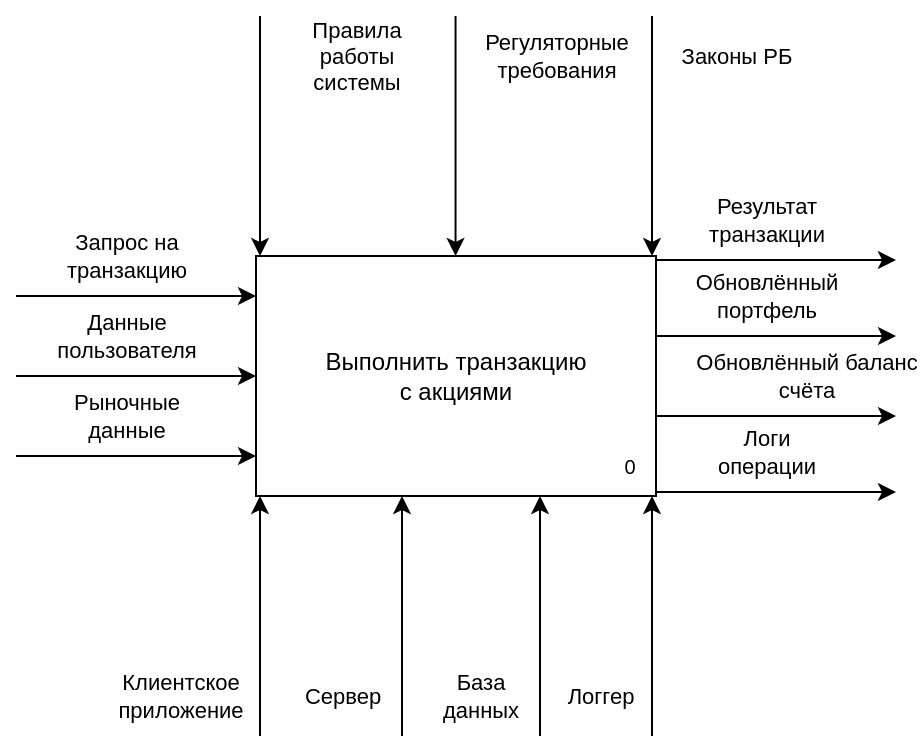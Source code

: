 <mxfile version="27.0.5" pages="10">
  <diagram id="VqopQMf0UBtFPQJU2d9-" name="A-0">
    <mxGraphModel dx="2066" dy="1232" grid="1" gridSize="10" guides="1" tooltips="1" connect="1" arrows="1" fold="1" page="1" pageScale="1" pageWidth="850" pageHeight="1100" math="0" shadow="0">
      <root>
        <mxCell id="0" />
        <mxCell id="1" parent="0" />
        <mxCell id="qjXTLztOJXhvRzQW65LV-5" value="" style="group" parent="1" vertex="1" connectable="0">
          <mxGeometry x="360" y="440" width="200" height="120" as="geometry" />
        </mxCell>
        <mxCell id="qjXTLztOJXhvRzQW65LV-3" value="Выполнить транзакцию&lt;div&gt;с акциями&lt;/div&gt;" style="rounded=0;whiteSpace=wrap;html=1;movable=1;resizable=1;rotatable=1;deletable=1;editable=1;locked=0;connectable=1;" parent="qjXTLztOJXhvRzQW65LV-5" vertex="1">
          <mxGeometry width="200.0" height="120.0" as="geometry" />
        </mxCell>
        <mxCell id="qjXTLztOJXhvRzQW65LV-4" value="&lt;font style=&quot;font-size: 10px;&quot;&gt;0&lt;/font&gt;" style="text;html=1;align=center;verticalAlign=middle;whiteSpace=wrap;rounded=0;movable=1;resizable=1;rotatable=1;deletable=1;editable=1;locked=0;connectable=1;" parent="qjXTLztOJXhvRzQW65LV-5" vertex="1">
          <mxGeometry x="174.359" y="90" width="25.641" height="30" as="geometry" />
        </mxCell>
        <mxCell id="qjXTLztOJXhvRzQW65LV-12" value="" style="endArrow=classic;html=1;rounded=0;entryX=0;entryY=0;entryDx=0;entryDy=0;flowAnimation=0;shadow=0;" parent="1" edge="1">
          <mxGeometry width="50" height="50" relative="1" as="geometry">
            <mxPoint x="240" y="460" as="sourcePoint" />
            <mxPoint x="360" y="460" as="targetPoint" />
          </mxGeometry>
        </mxCell>
        <mxCell id="qjXTLztOJXhvRzQW65LV-15" value="Запрос на&lt;div&gt;транзакцию&lt;/div&gt;" style="edgeLabel;html=1;align=center;verticalAlign=middle;resizable=0;points=[];" parent="qjXTLztOJXhvRzQW65LV-12" vertex="1" connectable="0">
          <mxGeometry x="-0.153" y="-1" relative="1" as="geometry">
            <mxPoint x="4" y="-21" as="offset" />
          </mxGeometry>
        </mxCell>
        <mxCell id="qjXTLztOJXhvRzQW65LV-16" value="" style="endArrow=classic;html=1;rounded=0;entryX=0;entryY=0.25;entryDx=0;entryDy=0;" parent="1" edge="1">
          <mxGeometry width="50" height="50" relative="1" as="geometry">
            <mxPoint x="240" y="500" as="sourcePoint" />
            <mxPoint x="360" y="500" as="targetPoint" />
          </mxGeometry>
        </mxCell>
        <mxCell id="qjXTLztOJXhvRzQW65LV-17" value="Данные&lt;div&gt;пользователя&lt;/div&gt;" style="edgeLabel;html=1;align=center;verticalAlign=middle;resizable=0;points=[];" parent="qjXTLztOJXhvRzQW65LV-16" vertex="1" connectable="0">
          <mxGeometry x="-0.153" y="-1" relative="1" as="geometry">
            <mxPoint x="4" y="-21" as="offset" />
          </mxGeometry>
        </mxCell>
        <mxCell id="WYGavnFXMqo7LUlz_abh-1" value="" style="endArrow=classic;html=1;rounded=0;entryX=0;entryY=0.5;entryDx=0;entryDy=0;" parent="1" edge="1">
          <mxGeometry width="50" height="50" relative="1" as="geometry">
            <mxPoint x="240" y="540" as="sourcePoint" />
            <mxPoint x="360" y="540" as="targetPoint" />
          </mxGeometry>
        </mxCell>
        <mxCell id="WYGavnFXMqo7LUlz_abh-2" value="Рыночные&lt;div&gt;данные&lt;/div&gt;" style="edgeLabel;html=1;align=center;verticalAlign=middle;resizable=0;points=[];" parent="WYGavnFXMqo7LUlz_abh-1" vertex="1" connectable="0">
          <mxGeometry x="-0.153" y="-1" relative="1" as="geometry">
            <mxPoint x="4" y="-21" as="offset" />
          </mxGeometry>
        </mxCell>
        <mxCell id="WYGavnFXMqo7LUlz_abh-3" value="" style="endArrow=classic;html=1;rounded=0;flowAnimation=0;shadow=0;" parent="1" edge="1">
          <mxGeometry width="50" height="50" relative="1" as="geometry">
            <mxPoint x="560" y="442" as="sourcePoint" />
            <mxPoint x="680" y="442" as="targetPoint" />
          </mxGeometry>
        </mxCell>
        <mxCell id="WYGavnFXMqo7LUlz_abh-4" value="Результат&lt;div&gt;транзакции&lt;/div&gt;" style="edgeLabel;html=1;align=center;verticalAlign=middle;resizable=0;points=[];" parent="WYGavnFXMqo7LUlz_abh-3" vertex="1" connectable="0">
          <mxGeometry x="-0.153" y="-1" relative="1" as="geometry">
            <mxPoint x="4" y="-21" as="offset" />
          </mxGeometry>
        </mxCell>
        <mxCell id="WYGavnFXMqo7LUlz_abh-5" value="" style="endArrow=classic;html=1;rounded=0;exitX=1;exitY=0.25;exitDx=0;exitDy=0;" parent="1" edge="1">
          <mxGeometry width="50" height="50" relative="1" as="geometry">
            <mxPoint x="560" y="480" as="sourcePoint" />
            <mxPoint x="680" y="480" as="targetPoint" />
          </mxGeometry>
        </mxCell>
        <mxCell id="WYGavnFXMqo7LUlz_abh-6" value="Обновлённый&lt;div&gt;портфель&lt;/div&gt;" style="edgeLabel;html=1;align=center;verticalAlign=middle;resizable=0;points=[];" parent="WYGavnFXMqo7LUlz_abh-5" vertex="1" connectable="0">
          <mxGeometry x="-0.153" y="-1" relative="1" as="geometry">
            <mxPoint x="4" y="-21" as="offset" />
          </mxGeometry>
        </mxCell>
        <mxCell id="WYGavnFXMqo7LUlz_abh-7" value="" style="endArrow=classic;html=1;rounded=0;exitX=1;exitY=0.5;exitDx=0;exitDy=0;" parent="1" edge="1">
          <mxGeometry width="50" height="50" relative="1" as="geometry">
            <mxPoint x="560" y="520" as="sourcePoint" />
            <mxPoint x="680" y="520" as="targetPoint" />
          </mxGeometry>
        </mxCell>
        <mxCell id="WYGavnFXMqo7LUlz_abh-8" value="Обновлённый баланс&lt;div&gt;счёта&lt;/div&gt;" style="edgeLabel;html=1;align=center;verticalAlign=middle;resizable=0;points=[];" parent="WYGavnFXMqo7LUlz_abh-7" vertex="1" connectable="0">
          <mxGeometry x="-0.153" y="-1" relative="1" as="geometry">
            <mxPoint x="24" y="-21" as="offset" />
          </mxGeometry>
        </mxCell>
        <mxCell id="WYGavnFXMqo7LUlz_abh-9" value="" style="endArrow=classic;html=1;rounded=0;exitX=1;exitY=1;exitDx=0;exitDy=0;" parent="1" edge="1">
          <mxGeometry width="50" height="50" relative="1" as="geometry">
            <mxPoint x="560" y="558.0" as="sourcePoint" />
            <mxPoint x="680" y="558" as="targetPoint" />
          </mxGeometry>
        </mxCell>
        <mxCell id="WYGavnFXMqo7LUlz_abh-10" value="Логи&lt;div&gt;операции&lt;/div&gt;" style="edgeLabel;html=1;align=center;verticalAlign=middle;resizable=0;points=[];" parent="WYGavnFXMqo7LUlz_abh-9" vertex="1" connectable="0">
          <mxGeometry x="-0.153" y="-1" relative="1" as="geometry">
            <mxPoint x="4" y="-21" as="offset" />
          </mxGeometry>
        </mxCell>
        <mxCell id="WYGavnFXMqo7LUlz_abh-11" value="" style="endArrow=classic;html=1;rounded=0;entryX=0;entryY=0;entryDx=0;entryDy=0;" parent="1" edge="1">
          <mxGeometry width="50" height="50" relative="1" as="geometry">
            <mxPoint x="362" y="320" as="sourcePoint" />
            <mxPoint x="362" y="440" as="targetPoint" />
          </mxGeometry>
        </mxCell>
        <mxCell id="WYGavnFXMqo7LUlz_abh-13" value="Правила&lt;div&gt;работы&lt;/div&gt;&lt;div&gt;системы&lt;/div&gt;" style="edgeLabel;html=1;align=center;verticalAlign=middle;resizable=0;points=[];" parent="WYGavnFXMqo7LUlz_abh-11" vertex="1" connectable="0">
          <mxGeometry x="-0.203" relative="1" as="geometry">
            <mxPoint x="48" y="-28" as="offset" />
          </mxGeometry>
        </mxCell>
        <mxCell id="WYGavnFXMqo7LUlz_abh-14" value="" style="endArrow=classic;html=1;rounded=0;entryX=0;entryY=0;entryDx=0;entryDy=0;" parent="1" edge="1">
          <mxGeometry width="50" height="50" relative="1" as="geometry">
            <mxPoint x="459.77" y="320" as="sourcePoint" />
            <mxPoint x="459.77" y="440" as="targetPoint" />
          </mxGeometry>
        </mxCell>
        <mxCell id="WYGavnFXMqo7LUlz_abh-15" value="Регуляторные&lt;div&gt;требования&lt;/div&gt;" style="edgeLabel;html=1;align=center;verticalAlign=middle;resizable=0;points=[];" parent="WYGavnFXMqo7LUlz_abh-14" vertex="1" connectable="0">
          <mxGeometry x="-0.203" relative="1" as="geometry">
            <mxPoint x="50" y="-28" as="offset" />
          </mxGeometry>
        </mxCell>
        <mxCell id="WYGavnFXMqo7LUlz_abh-16" value="" style="endArrow=classic;html=1;rounded=0;entryX=0;entryY=0;entryDx=0;entryDy=0;" parent="1" edge="1">
          <mxGeometry width="50" height="50" relative="1" as="geometry">
            <mxPoint x="558" y="320" as="sourcePoint" />
            <mxPoint x="558" y="440" as="targetPoint" />
          </mxGeometry>
        </mxCell>
        <mxCell id="WYGavnFXMqo7LUlz_abh-17" value="Законы РБ" style="edgeLabel;html=1;align=center;verticalAlign=middle;resizable=0;points=[];" parent="WYGavnFXMqo7LUlz_abh-16" vertex="1" connectable="0">
          <mxGeometry x="-0.203" relative="1" as="geometry">
            <mxPoint x="42" y="-28" as="offset" />
          </mxGeometry>
        </mxCell>
        <mxCell id="WYGavnFXMqo7LUlz_abh-18" value="" style="endArrow=classic;html=1;rounded=0;entryX=0;entryY=1;entryDx=0;entryDy=0;" parent="1" edge="1">
          <mxGeometry width="50" height="50" relative="1" as="geometry">
            <mxPoint x="362" y="680" as="sourcePoint" />
            <mxPoint x="362" y="560" as="targetPoint" />
          </mxGeometry>
        </mxCell>
        <mxCell id="WYGavnFXMqo7LUlz_abh-19" value="Клиентское&lt;div&gt;приложение&lt;/div&gt;" style="edgeLabel;html=1;align=center;verticalAlign=middle;resizable=0;points=[];" parent="WYGavnFXMqo7LUlz_abh-18" vertex="1" connectable="0">
          <mxGeometry x="0.085" relative="1" as="geometry">
            <mxPoint x="-40" y="45" as="offset" />
          </mxGeometry>
        </mxCell>
        <mxCell id="WYGavnFXMqo7LUlz_abh-20" value="" style="endArrow=classic;html=1;rounded=0;entryX=0;entryY=1;entryDx=0;entryDy=0;" parent="1" edge="1">
          <mxGeometry width="50" height="50" relative="1" as="geometry">
            <mxPoint x="433" y="680" as="sourcePoint" />
            <mxPoint x="433" y="560" as="targetPoint" />
          </mxGeometry>
        </mxCell>
        <mxCell id="WYGavnFXMqo7LUlz_abh-21" value="Сервер" style="edgeLabel;html=1;align=center;verticalAlign=middle;resizable=0;points=[];" parent="WYGavnFXMqo7LUlz_abh-20" vertex="1" connectable="0">
          <mxGeometry x="0.085" relative="1" as="geometry">
            <mxPoint x="-30" y="45" as="offset" />
          </mxGeometry>
        </mxCell>
        <mxCell id="WYGavnFXMqo7LUlz_abh-22" value="" style="endArrow=classic;html=1;rounded=0;entryX=0;entryY=1;entryDx=0;entryDy=0;" parent="1" edge="1">
          <mxGeometry width="50" height="50" relative="1" as="geometry">
            <mxPoint x="502" y="680" as="sourcePoint" />
            <mxPoint x="502" y="560" as="targetPoint" />
          </mxGeometry>
        </mxCell>
        <mxCell id="WYGavnFXMqo7LUlz_abh-23" value="База&lt;br&gt;данных" style="edgeLabel;html=1;align=center;verticalAlign=middle;resizable=0;points=[];" parent="WYGavnFXMqo7LUlz_abh-22" vertex="1" connectable="0">
          <mxGeometry x="0.085" relative="1" as="geometry">
            <mxPoint x="-30" y="45" as="offset" />
          </mxGeometry>
        </mxCell>
        <mxCell id="WYGavnFXMqo7LUlz_abh-24" value="" style="endArrow=classic;html=1;rounded=0;entryX=0;entryY=1;entryDx=0;entryDy=0;" parent="1" edge="1">
          <mxGeometry width="50" height="50" relative="1" as="geometry">
            <mxPoint x="558" y="680" as="sourcePoint" />
            <mxPoint x="558" y="560" as="targetPoint" />
          </mxGeometry>
        </mxCell>
        <mxCell id="WYGavnFXMqo7LUlz_abh-25" value="Логгер" style="edgeLabel;html=1;align=center;verticalAlign=middle;resizable=0;points=[];" parent="WYGavnFXMqo7LUlz_abh-24" vertex="1" connectable="0">
          <mxGeometry x="0.085" relative="1" as="geometry">
            <mxPoint x="-26" y="45" as="offset" />
          </mxGeometry>
        </mxCell>
      </root>
    </mxGraphModel>
  </diagram>
  <diagram name="A0" id="LP84JYSuojNtpzHslKkX">
    <mxGraphModel dx="1181" dy="704" grid="1" gridSize="10" guides="1" tooltips="1" connect="1" arrows="1" fold="1" page="1" pageScale="1" pageWidth="850" pageHeight="1100" math="0" shadow="0">
      <root>
        <mxCell id="b5BTlqF_XiyDX51yJmQx-0" />
        <mxCell id="b5BTlqF_XiyDX51yJmQx-1" parent="b5BTlqF_XiyDX51yJmQx-0" />
        <mxCell id="b5BTlqF_XiyDX51yJmQx-2" value="" style="group" parent="b5BTlqF_XiyDX51yJmQx-1" vertex="1" connectable="0">
          <mxGeometry x="200" y="240" width="200" height="120" as="geometry" />
        </mxCell>
        <mxCell id="b5BTlqF_XiyDX51yJmQx-3" value="Проверить авторизацию пользователя" style="rounded=0;whiteSpace=wrap;html=1;movable=1;resizable=1;rotatable=1;deletable=1;editable=1;locked=0;connectable=1;" parent="b5BTlqF_XiyDX51yJmQx-2" vertex="1">
          <mxGeometry width="200.0" height="120.0" as="geometry" />
        </mxCell>
        <mxCell id="b5BTlqF_XiyDX51yJmQx-4" value="&lt;font style=&quot;font-size: 10px;&quot;&gt;1&lt;/font&gt;" style="text;html=1;align=center;verticalAlign=middle;whiteSpace=wrap;rounded=0;movable=1;resizable=1;rotatable=1;deletable=1;editable=1;locked=0;connectable=1;" parent="b5BTlqF_XiyDX51yJmQx-2" vertex="1">
          <mxGeometry x="174.359" y="90" width="25.641" height="30" as="geometry" />
        </mxCell>
        <mxCell id="3UPLpKH7urRyliRC6hZz-0" value="" style="group" parent="b5BTlqF_XiyDX51yJmQx-1" vertex="1" connectable="0">
          <mxGeometry x="480" y="320" width="200" height="120" as="geometry" />
        </mxCell>
        <mxCell id="3UPLpKH7urRyliRC6hZz-1" value="Проверить условия транзакции" style="rounded=0;whiteSpace=wrap;html=1;movable=1;resizable=1;rotatable=1;deletable=1;editable=1;locked=0;connectable=1;" parent="3UPLpKH7urRyliRC6hZz-0" vertex="1">
          <mxGeometry width="200.0" height="120.0" as="geometry" />
        </mxCell>
        <mxCell id="3UPLpKH7urRyliRC6hZz-2" value="&lt;font style=&quot;font-size: 10px;&quot;&gt;2&lt;/font&gt;" style="text;html=1;align=center;verticalAlign=middle;whiteSpace=wrap;rounded=0;movable=1;resizable=1;rotatable=1;deletable=1;editable=1;locked=0;connectable=1;" parent="3UPLpKH7urRyliRC6hZz-0" vertex="1">
          <mxGeometry x="174.359" y="90" width="25.641" height="30" as="geometry" />
        </mxCell>
        <mxCell id="3UPLpKH7urRyliRC6hZz-3" value="" style="group" parent="b5BTlqF_XiyDX51yJmQx-1" vertex="1" connectable="0">
          <mxGeometry x="760" y="400" width="200" height="120" as="geometry" />
        </mxCell>
        <mxCell id="3UPLpKH7urRyliRC6hZz-4" value="Выполнить транзакцию" style="rounded=0;whiteSpace=wrap;html=1;movable=1;resizable=1;rotatable=1;deletable=1;editable=1;locked=0;connectable=1;" parent="3UPLpKH7urRyliRC6hZz-3" vertex="1">
          <mxGeometry width="200.0" height="120.0" as="geometry" />
        </mxCell>
        <mxCell id="3UPLpKH7urRyliRC6hZz-5" value="&lt;font style=&quot;font-size: 10px;&quot;&gt;3&lt;/font&gt;" style="text;html=1;align=center;verticalAlign=middle;whiteSpace=wrap;rounded=0;movable=1;resizable=1;rotatable=1;deletable=1;editable=1;locked=0;connectable=1;" parent="3UPLpKH7urRyliRC6hZz-3" vertex="1">
          <mxGeometry x="174.359" y="90" width="25.641" height="30" as="geometry" />
        </mxCell>
        <mxCell id="3UPLpKH7urRyliRC6hZz-6" value="" style="group" parent="b5BTlqF_XiyDX51yJmQx-1" vertex="1" connectable="0">
          <mxGeometry x="1040" y="480" width="200" height="120" as="geometry" />
        </mxCell>
        <mxCell id="3UPLpKH7urRyliRC6hZz-7" value="Выполнить логгирование и подтвердить операцию" style="rounded=0;whiteSpace=wrap;html=1;movable=1;resizable=1;rotatable=1;deletable=1;editable=1;locked=0;connectable=1;" parent="3UPLpKH7urRyliRC6hZz-6" vertex="1">
          <mxGeometry width="200.0" height="120.0" as="geometry" />
        </mxCell>
        <mxCell id="3UPLpKH7urRyliRC6hZz-8" value="&lt;font style=&quot;font-size: 10px;&quot;&gt;4&lt;/font&gt;" style="text;html=1;align=center;verticalAlign=middle;whiteSpace=wrap;rounded=0;movable=1;resizable=1;rotatable=1;deletable=1;editable=1;locked=0;connectable=1;" parent="3UPLpKH7urRyliRC6hZz-6" vertex="1">
          <mxGeometry x="174.359" y="90" width="25.641" height="30" as="geometry" />
        </mxCell>
        <mxCell id="3UPLpKH7urRyliRC6hZz-9" value="" style="group" parent="b5BTlqF_XiyDX51yJmQx-1" vertex="1" connectable="0">
          <mxGeometry x="1320" y="560" width="200" height="120" as="geometry" />
        </mxCell>
        <mxCell id="3UPLpKH7urRyliRC6hZz-10" value="Обновить аналитические&lt;div&gt;данные&lt;/div&gt;" style="rounded=0;whiteSpace=wrap;html=1;movable=1;resizable=1;rotatable=1;deletable=1;editable=1;locked=0;connectable=1;" parent="3UPLpKH7urRyliRC6hZz-9" vertex="1">
          <mxGeometry width="200.0" height="120.0" as="geometry" />
        </mxCell>
        <mxCell id="3UPLpKH7urRyliRC6hZz-11" value="&lt;font style=&quot;font-size: 10px;&quot;&gt;5&lt;/font&gt;" style="text;html=1;align=center;verticalAlign=middle;whiteSpace=wrap;rounded=0;movable=1;resizable=1;rotatable=1;deletable=1;editable=1;locked=0;connectable=1;" parent="3UPLpKH7urRyliRC6hZz-9" vertex="1">
          <mxGeometry x="174.359" y="90" width="25.641" height="30" as="geometry" />
        </mxCell>
        <mxCell id="Xz4rIdycYfWdKF9P5o1K-0" value="" style="endArrow=classic;html=1;rounded=0;entryX=0;entryY=0.25;entryDx=0;entryDy=0;" parent="b5BTlqF_XiyDX51yJmQx-1" edge="1">
          <mxGeometry width="50" height="50" relative="1" as="geometry">
            <mxPoint x="80" y="280" as="sourcePoint" />
            <mxPoint x="200" y="280" as="targetPoint" />
          </mxGeometry>
        </mxCell>
        <mxCell id="Xz4rIdycYfWdKF9P5o1K-1" value="Данные&lt;div&gt;пользователя&lt;/div&gt;" style="edgeLabel;html=1;align=center;verticalAlign=middle;resizable=0;points=[];" parent="Xz4rIdycYfWdKF9P5o1K-0" vertex="1" connectable="0">
          <mxGeometry x="-0.153" y="-1" relative="1" as="geometry">
            <mxPoint x="4" y="-21" as="offset" />
          </mxGeometry>
        </mxCell>
        <mxCell id="Xz4rIdycYfWdKF9P5o1K-2" style="edgeStyle=orthogonalEdgeStyle;rounded=0;orthogonalLoop=1;jettySize=auto;html=1;entryX=0.004;entryY=0.364;entryDx=0;entryDy=0;entryPerimeter=0;" parent="b5BTlqF_XiyDX51yJmQx-1" source="b5BTlqF_XiyDX51yJmQx-3" target="3UPLpKH7urRyliRC6hZz-1" edge="1">
          <mxGeometry relative="1" as="geometry" />
        </mxCell>
        <mxCell id="Xz4rIdycYfWdKF9P5o1K-3" value="Подтверждение&lt;div&gt;доступа&lt;/div&gt;" style="edgeLabel;html=1;align=center;verticalAlign=middle;resizable=0;points=[];" parent="Xz4rIdycYfWdKF9P5o1K-2" vertex="1" connectable="0">
          <mxGeometry x="-0.205" relative="1" as="geometry">
            <mxPoint x="30" y="-43" as="offset" />
          </mxGeometry>
        </mxCell>
        <mxCell id="WXEK_f4MuJdovsrNe0ox-0" value="" style="edgeStyle=orthogonalEdgeStyle;rounded=0;orthogonalLoop=1;jettySize=auto;html=1;" parent="b5BTlqF_XiyDX51yJmQx-1" source="3UPLpKH7urRyliRC6hZz-1" target="3UPLpKH7urRyliRC6hZz-4" edge="1">
          <mxGeometry relative="1" as="geometry" />
        </mxCell>
        <mxCell id="WXEK_f4MuJdovsrNe0ox-1" value="Подтверждение&lt;div&gt;запроса на&lt;/div&gt;&lt;div&gt;транзакцию&lt;/div&gt;" style="edgeLabel;html=1;align=center;verticalAlign=middle;resizable=0;points=[];" parent="WXEK_f4MuJdovsrNe0ox-0" vertex="1" connectable="0">
          <mxGeometry x="-0.118" y="-1" relative="1" as="geometry">
            <mxPoint x="41" y="-65" as="offset" />
          </mxGeometry>
        </mxCell>
        <mxCell id="WXEK_f4MuJdovsrNe0ox-2" value="" style="edgeStyle=orthogonalEdgeStyle;rounded=0;orthogonalLoop=1;jettySize=auto;html=1;" parent="b5BTlqF_XiyDX51yJmQx-1" source="3UPLpKH7urRyliRC6hZz-4" target="3UPLpKH7urRyliRC6hZz-7" edge="1">
          <mxGeometry relative="1" as="geometry" />
        </mxCell>
        <mxCell id="WXEK_f4MuJdovsrNe0ox-3" value="Выполненная&lt;div&gt;транзакция&lt;/div&gt;" style="edgeLabel;html=1;align=center;verticalAlign=middle;resizable=0;points=[];" parent="WXEK_f4MuJdovsrNe0ox-2" vertex="1" connectable="0">
          <mxGeometry x="-0.343" y="2" relative="1" as="geometry">
            <mxPoint x="38" y="-32" as="offset" />
          </mxGeometry>
        </mxCell>
        <mxCell id="WXEK_f4MuJdovsrNe0ox-4" value="" style="edgeStyle=orthogonalEdgeStyle;rounded=0;orthogonalLoop=1;jettySize=auto;html=1;exitX=1;exitY=0.75;exitDx=0;exitDy=0;" parent="b5BTlqF_XiyDX51yJmQx-1" source="3UPLpKH7urRyliRC6hZz-7" target="3UPLpKH7urRyliRC6hZz-10" edge="1">
          <mxGeometry relative="1" as="geometry">
            <Array as="points">
              <mxPoint x="1240" y="590" />
              <mxPoint x="1280" y="590" />
              <mxPoint x="1280" y="620" />
            </Array>
          </mxGeometry>
        </mxCell>
        <mxCell id="WXEK_f4MuJdovsrNe0ox-5" value="Данные для&lt;div&gt;аналитики&lt;/div&gt;" style="edgeLabel;html=1;align=center;verticalAlign=middle;resizable=0;points=[];" parent="WXEK_f4MuJdovsrNe0ox-4" vertex="1" connectable="0">
          <mxGeometry x="-0.127" relative="1" as="geometry">
            <mxPoint x="-2" y="50" as="offset" />
          </mxGeometry>
        </mxCell>
        <mxCell id="WXEK_f4MuJdovsrNe0ox-6" value="" style="edgeStyle=orthogonalEdgeStyle;rounded=0;orthogonalLoop=1;jettySize=auto;html=1;" parent="b5BTlqF_XiyDX51yJmQx-1" source="3UPLpKH7urRyliRC6hZz-7" target="3UPLpKH7urRyliRC6hZz-10" edge="1">
          <mxGeometry relative="1" as="geometry">
            <Array as="points">
              <mxPoint x="1280" y="540" />
              <mxPoint x="1280" y="570" />
            </Array>
          </mxGeometry>
        </mxCell>
        <mxCell id="WXEK_f4MuJdovsrNe0ox-7" value="Проведённое&lt;div&gt;логгирование&lt;/div&gt;" style="edgeLabel;html=1;align=center;verticalAlign=middle;resizable=0;points=[];" parent="WXEK_f4MuJdovsrNe0ox-6" vertex="1" connectable="0">
          <mxGeometry x="-0.056" y="-1" relative="1" as="geometry">
            <mxPoint x="41" y="-32" as="offset" />
          </mxGeometry>
        </mxCell>
        <mxCell id="7U9I7kjziBKJWzjfqByN-0" value="" style="endArrow=classic;html=1;rounded=0;flowAnimation=0;shadow=0;" parent="b5BTlqF_XiyDX51yJmQx-1" edge="1">
          <mxGeometry width="50" height="50" relative="1" as="geometry">
            <mxPoint x="1520" y="561.66" as="sourcePoint" />
            <mxPoint x="1640" y="561.66" as="targetPoint" />
          </mxGeometry>
        </mxCell>
        <mxCell id="7U9I7kjziBKJWzjfqByN-1" value="Результат&lt;div&gt;транзакции&lt;/div&gt;" style="edgeLabel;html=1;align=center;verticalAlign=middle;resizable=0;points=[];" parent="7U9I7kjziBKJWzjfqByN-0" vertex="1" connectable="0">
          <mxGeometry x="-0.153" y="-1" relative="1" as="geometry">
            <mxPoint x="4" y="-21" as="offset" />
          </mxGeometry>
        </mxCell>
        <mxCell id="7U9I7kjziBKJWzjfqByN-2" value="" style="endArrow=classic;html=1;rounded=0;exitX=1;exitY=0.25;exitDx=0;exitDy=0;" parent="b5BTlqF_XiyDX51yJmQx-1" edge="1">
          <mxGeometry width="50" height="50" relative="1" as="geometry">
            <mxPoint x="1520" y="599.66" as="sourcePoint" />
            <mxPoint x="1640" y="599.66" as="targetPoint" />
          </mxGeometry>
        </mxCell>
        <mxCell id="7U9I7kjziBKJWzjfqByN-3" value="Обновлённый&lt;div&gt;портфель&lt;/div&gt;" style="edgeLabel;html=1;align=center;verticalAlign=middle;resizable=0;points=[];" parent="7U9I7kjziBKJWzjfqByN-2" vertex="1" connectable="0">
          <mxGeometry x="-0.153" y="-1" relative="1" as="geometry">
            <mxPoint x="4" y="-21" as="offset" />
          </mxGeometry>
        </mxCell>
        <mxCell id="7U9I7kjziBKJWzjfqByN-4" value="" style="endArrow=classic;html=1;rounded=0;exitX=1;exitY=0.5;exitDx=0;exitDy=0;" parent="b5BTlqF_XiyDX51yJmQx-1" edge="1">
          <mxGeometry width="50" height="50" relative="1" as="geometry">
            <mxPoint x="1520" y="639.66" as="sourcePoint" />
            <mxPoint x="1640" y="639.66" as="targetPoint" />
          </mxGeometry>
        </mxCell>
        <mxCell id="7U9I7kjziBKJWzjfqByN-5" value="Обновлённый баланс&lt;div&gt;счёта&lt;/div&gt;" style="edgeLabel;html=1;align=center;verticalAlign=middle;resizable=0;points=[];" parent="7U9I7kjziBKJWzjfqByN-4" vertex="1" connectable="0">
          <mxGeometry x="-0.153" y="-1" relative="1" as="geometry">
            <mxPoint x="24" y="-21" as="offset" />
          </mxGeometry>
        </mxCell>
        <mxCell id="7U9I7kjziBKJWzjfqByN-6" value="" style="endArrow=classic;html=1;rounded=0;exitX=1;exitY=1;exitDx=0;exitDy=0;" parent="b5BTlqF_XiyDX51yJmQx-1" edge="1">
          <mxGeometry width="50" height="50" relative="1" as="geometry">
            <mxPoint x="1520" y="677.66" as="sourcePoint" />
            <mxPoint x="1640" y="677.66" as="targetPoint" />
          </mxGeometry>
        </mxCell>
        <mxCell id="7U9I7kjziBKJWzjfqByN-7" value="Логи&lt;div&gt;операции&lt;/div&gt;" style="edgeLabel;html=1;align=center;verticalAlign=middle;resizable=0;points=[];" parent="7U9I7kjziBKJWzjfqByN-6" vertex="1" connectable="0">
          <mxGeometry x="-0.153" y="-1" relative="1" as="geometry">
            <mxPoint x="4" y="-21" as="offset" />
          </mxGeometry>
        </mxCell>
        <mxCell id="OY4SHG6GWev0gY4r6gGZ-0" value="" style="endArrow=classic;html=1;rounded=0;entryX=0;entryY=1;entryDx=0;entryDy=0;" parent="b5BTlqF_XiyDX51yJmQx-1" edge="1">
          <mxGeometry width="50" height="50" relative="1" as="geometry">
            <mxPoint x="1360.0" y="800" as="sourcePoint" />
            <mxPoint x="1360.0" y="680" as="targetPoint" />
          </mxGeometry>
        </mxCell>
        <mxCell id="OY4SHG6GWev0gY4r6gGZ-1" value="Клиентское&lt;div&gt;приложение&lt;/div&gt;" style="edgeLabel;html=1;align=center;verticalAlign=middle;resizable=0;points=[];" parent="OY4SHG6GWev0gY4r6gGZ-0" vertex="1" connectable="0">
          <mxGeometry x="0.085" relative="1" as="geometry">
            <mxPoint x="-40" y="45" as="offset" />
          </mxGeometry>
        </mxCell>
        <mxCell id="OY4SHG6GWev0gY4r6gGZ-2" value="" style="endArrow=classic;html=1;rounded=0;entryX=0;entryY=1;entryDx=0;entryDy=0;" parent="b5BTlqF_XiyDX51yJmQx-1" edge="1">
          <mxGeometry width="50" height="50" relative="1" as="geometry">
            <mxPoint x="1420.59" y="800" as="sourcePoint" />
            <mxPoint x="1420.59" y="680" as="targetPoint" />
          </mxGeometry>
        </mxCell>
        <mxCell id="OY4SHG6GWev0gY4r6gGZ-3" value="Сервер" style="edgeLabel;html=1;align=center;verticalAlign=middle;resizable=0;points=[];" parent="OY4SHG6GWev0gY4r6gGZ-2" vertex="1" connectable="0">
          <mxGeometry x="0.085" relative="1" as="geometry">
            <mxPoint x="-30" y="45" as="offset" />
          </mxGeometry>
        </mxCell>
        <mxCell id="OY4SHG6GWev0gY4r6gGZ-4" value="" style="endArrow=classic;html=1;rounded=0;entryX=0;entryY=1;entryDx=0;entryDy=0;" parent="b5BTlqF_XiyDX51yJmQx-1" edge="1">
          <mxGeometry width="50" height="50" relative="1" as="geometry">
            <mxPoint x="1489.59" y="800" as="sourcePoint" />
            <mxPoint x="1489.59" y="680" as="targetPoint" />
          </mxGeometry>
        </mxCell>
        <mxCell id="OY4SHG6GWev0gY4r6gGZ-5" value="База&lt;br&gt;данных" style="edgeLabel;html=1;align=center;verticalAlign=middle;resizable=0;points=[];" parent="OY4SHG6GWev0gY4r6gGZ-4" vertex="1" connectable="0">
          <mxGeometry x="0.085" relative="1" as="geometry">
            <mxPoint x="-30" y="45" as="offset" />
          </mxGeometry>
        </mxCell>
        <mxCell id="OY4SHG6GWev0gY4r6gGZ-6" value="" style="endArrow=classic;html=1;rounded=0;entryX=0;entryY=1;entryDx=0;entryDy=0;" parent="b5BTlqF_XiyDX51yJmQx-1" edge="1">
          <mxGeometry width="50" height="50" relative="1" as="geometry">
            <mxPoint x="1064" y="720" as="sourcePoint" />
            <mxPoint x="1064" y="600" as="targetPoint" />
          </mxGeometry>
        </mxCell>
        <mxCell id="OY4SHG6GWev0gY4r6gGZ-7" value="Логгер" style="edgeLabel;html=1;align=center;verticalAlign=middle;resizable=0;points=[];" parent="OY4SHG6GWev0gY4r6gGZ-6" vertex="1" connectable="0">
          <mxGeometry x="0.085" relative="1" as="geometry">
            <mxPoint x="-26" y="45" as="offset" />
          </mxGeometry>
        </mxCell>
        <mxCell id="OY4SHG6GWev0gY4r6gGZ-8" value="" style="endArrow=classic;html=1;rounded=0;entryX=0.75;entryY=1;entryDx=0;entryDy=0;" parent="b5BTlqF_XiyDX51yJmQx-1" edge="1">
          <mxGeometry width="50" height="50" relative="1" as="geometry">
            <mxPoint x="1360" y="720" as="sourcePoint" />
            <mxPoint x="1214" y="600" as="targetPoint" />
            <Array as="points">
              <mxPoint x="1214" y="720" />
            </Array>
          </mxGeometry>
        </mxCell>
        <mxCell id="OY4SHG6GWev0gY4r6gGZ-9" value="" style="endArrow=classic;html=1;rounded=0;entryX=0.5;entryY=1;entryDx=0;entryDy=0;" parent="b5BTlqF_XiyDX51yJmQx-1" edge="1">
          <mxGeometry width="50" height="50" relative="1" as="geometry">
            <mxPoint x="1420" y="740" as="sourcePoint" />
            <mxPoint x="1159" y="600" as="targetPoint" />
            <Array as="points">
              <mxPoint x="1159" y="740" />
            </Array>
          </mxGeometry>
        </mxCell>
        <mxCell id="OY4SHG6GWev0gY4r6gGZ-10" value="" style="endArrow=classic;html=1;rounded=0;entryX=0.5;entryY=1;entryDx=0;entryDy=0;" parent="b5BTlqF_XiyDX51yJmQx-1" edge="1">
          <mxGeometry width="50" height="50" relative="1" as="geometry">
            <mxPoint x="1490" y="760" as="sourcePoint" />
            <mxPoint x="1114" y="600" as="targetPoint" />
            <Array as="points">
              <mxPoint x="1114" y="760" />
            </Array>
          </mxGeometry>
        </mxCell>
        <mxCell id="OY4SHG6GWev0gY4r6gGZ-12" value="" style="endArrow=classic;html=1;rounded=0;entryX=0.7;entryY=1;entryDx=0;entryDy=0;entryPerimeter=0;" parent="b5BTlqF_XiyDX51yJmQx-1" target="3UPLpKH7urRyliRC6hZz-4" edge="1">
          <mxGeometry width="50" height="50" relative="1" as="geometry">
            <mxPoint x="1161" y="740" as="sourcePoint" />
            <mxPoint x="900" y="600" as="targetPoint" />
            <Array as="points">
              <mxPoint x="900" y="740" />
            </Array>
          </mxGeometry>
        </mxCell>
        <mxCell id="OY4SHG6GWev0gY4r6gGZ-13" value="" style="endArrow=classic;html=1;rounded=0;" parent="b5BTlqF_XiyDX51yJmQx-1" edge="1">
          <mxGeometry width="50" height="50" relative="1" as="geometry">
            <mxPoint x="1136" y="760" as="sourcePoint" />
            <mxPoint x="800" y="520" as="targetPoint" />
            <Array as="points">
              <mxPoint x="800" y="760" />
            </Array>
          </mxGeometry>
        </mxCell>
        <mxCell id="OY4SHG6GWev0gY4r6gGZ-14" value="" style="endArrow=classic;html=1;rounded=0;" parent="b5BTlqF_XiyDX51yJmQx-1" edge="1">
          <mxGeometry width="50" height="50" relative="1" as="geometry">
            <mxPoint x="901" y="740" as="sourcePoint" />
            <mxPoint x="640" y="440" as="targetPoint" />
            <Array as="points">
              <mxPoint x="640" y="740" />
            </Array>
          </mxGeometry>
        </mxCell>
        <mxCell id="OY4SHG6GWev0gY4r6gGZ-15" value="" style="endArrow=classic;html=1;rounded=0;entryX=0.198;entryY=0.99;entryDx=0;entryDy=0;entryPerimeter=0;" parent="b5BTlqF_XiyDX51yJmQx-1" target="3UPLpKH7urRyliRC6hZz-1" edge="1">
          <mxGeometry width="50" height="50" relative="1" as="geometry">
            <mxPoint x="806" y="760" as="sourcePoint" />
            <mxPoint x="520" y="520" as="targetPoint" />
            <Array as="points">
              <mxPoint x="520" y="760" />
              <mxPoint x="520" y="640" />
            </Array>
          </mxGeometry>
        </mxCell>
        <mxCell id="OY4SHG6GWev0gY4r6gGZ-16" value="" style="endArrow=classic;html=1;rounded=0;" parent="b5BTlqF_XiyDX51yJmQx-1" edge="1">
          <mxGeometry width="50" height="50" relative="1" as="geometry">
            <mxPoint x="641" y="740" as="sourcePoint" />
            <mxPoint x="360" y="360" as="targetPoint" />
            <Array as="points">
              <mxPoint x="360" y="740" />
            </Array>
          </mxGeometry>
        </mxCell>
        <mxCell id="OY4SHG6GWev0gY4r6gGZ-17" value="" style="endArrow=classic;html=1;rounded=0;" parent="b5BTlqF_XiyDX51yJmQx-1" edge="1">
          <mxGeometry width="50" height="50" relative="1" as="geometry">
            <mxPoint x="546" y="760" as="sourcePoint" />
            <mxPoint x="240" y="360" as="targetPoint" />
            <Array as="points">
              <mxPoint x="240" y="760" />
            </Array>
          </mxGeometry>
        </mxCell>
        <mxCell id="eluAT-B3TFhLgXTUsBnF-0" value="" style="endArrow=classic;html=1;rounded=0;entryX=0;entryY=0;entryDx=0;entryDy=0;" parent="b5BTlqF_XiyDX51yJmQx-1" edge="1">
          <mxGeometry width="50" height="50" relative="1" as="geometry">
            <mxPoint x="299.5" y="120" as="sourcePoint" />
            <mxPoint x="299.5" y="240" as="targetPoint" />
          </mxGeometry>
        </mxCell>
        <mxCell id="eluAT-B3TFhLgXTUsBnF-1" value="Правила&lt;div&gt;работы&lt;/div&gt;&lt;div&gt;системы&lt;/div&gt;" style="edgeLabel;html=1;align=center;verticalAlign=middle;resizable=0;points=[];" parent="eluAT-B3TFhLgXTUsBnF-0" vertex="1" connectable="0">
          <mxGeometry x="-0.203" relative="1" as="geometry">
            <mxPoint x="48" y="-28" as="offset" />
          </mxGeometry>
        </mxCell>
        <mxCell id="eluAT-B3TFhLgXTUsBnF-2" value="" style="endArrow=classic;html=1;rounded=0;entryX=0;entryY=0;entryDx=0;entryDy=0;" parent="b5BTlqF_XiyDX51yJmQx-1" edge="1">
          <mxGeometry width="50" height="50" relative="1" as="geometry">
            <mxPoint x="560.0" y="200" as="sourcePoint" />
            <mxPoint x="560.0" y="320" as="targetPoint" />
          </mxGeometry>
        </mxCell>
        <mxCell id="eluAT-B3TFhLgXTUsBnF-3" value="Регуляторные&lt;div&gt;требования&lt;/div&gt;" style="edgeLabel;html=1;align=center;verticalAlign=middle;resizable=0;points=[];" parent="eluAT-B3TFhLgXTUsBnF-2" vertex="1" connectable="0">
          <mxGeometry x="-0.203" relative="1" as="geometry">
            <mxPoint x="50" y="-28" as="offset" />
          </mxGeometry>
        </mxCell>
        <mxCell id="eluAT-B3TFhLgXTUsBnF-4" value="" style="endArrow=classic;html=1;rounded=0;entryX=0;entryY=0;entryDx=0;entryDy=0;" parent="b5BTlqF_XiyDX51yJmQx-1" edge="1">
          <mxGeometry width="50" height="50" relative="1" as="geometry">
            <mxPoint x="658.23" y="200" as="sourcePoint" />
            <mxPoint x="658.23" y="320" as="targetPoint" />
          </mxGeometry>
        </mxCell>
        <mxCell id="eluAT-B3TFhLgXTUsBnF-5" value="Законы РБ" style="edgeLabel;html=1;align=center;verticalAlign=middle;resizable=0;points=[];" parent="eluAT-B3TFhLgXTUsBnF-4" vertex="1" connectable="0">
          <mxGeometry x="-0.203" relative="1" as="geometry">
            <mxPoint x="42" y="-28" as="offset" />
          </mxGeometry>
        </mxCell>
        <mxCell id="eluAT-B3TFhLgXTUsBnF-6" value="" style="endArrow=classic;html=1;rounded=0;entryX=0.2;entryY=0;entryDx=0;entryDy=0;entryPerimeter=0;" parent="b5BTlqF_XiyDX51yJmQx-1" target="3UPLpKH7urRyliRC6hZz-1" edge="1">
          <mxGeometry width="50" height="50" relative="1" as="geometry">
            <mxPoint x="300" y="220" as="sourcePoint" />
            <mxPoint x="430" y="200" as="targetPoint" />
            <Array as="points">
              <mxPoint x="520" y="220" />
            </Array>
          </mxGeometry>
        </mxCell>
        <mxCell id="eluAT-B3TFhLgXTUsBnF-7" value="" style="endArrow=classic;html=1;rounded=0;entryX=0.5;entryY=0;entryDx=0;entryDy=0;" parent="b5BTlqF_XiyDX51yJmQx-1" target="3UPLpKH7urRyliRC6hZz-4" edge="1">
          <mxGeometry width="50" height="50" relative="1" as="geometry">
            <mxPoint x="520" y="280" as="sourcePoint" />
            <mxPoint x="830" y="280" as="targetPoint" />
            <Array as="points">
              <mxPoint x="860" y="280" />
            </Array>
          </mxGeometry>
        </mxCell>
        <mxCell id="eluAT-B3TFhLgXTUsBnF-8" value="" style="endArrow=classic;html=1;rounded=0;entryX=0.25;entryY=0;entryDx=0;entryDy=0;" parent="b5BTlqF_XiyDX51yJmQx-1" target="3UPLpKH7urRyliRC6hZz-7" edge="1">
          <mxGeometry width="50" height="50" relative="1" as="geometry">
            <mxPoint x="560" y="250" as="sourcePoint" />
            <mxPoint x="900" y="370" as="targetPoint" />
            <Array as="points">
              <mxPoint x="1090" y="250" />
            </Array>
          </mxGeometry>
        </mxCell>
        <mxCell id="eluAT-B3TFhLgXTUsBnF-9" value="" style="endArrow=classic;html=1;rounded=0;entryX=0.75;entryY=0;entryDx=0;entryDy=0;" parent="b5BTlqF_XiyDX51yJmQx-1" target="3UPLpKH7urRyliRC6hZz-7" edge="1">
          <mxGeometry width="50" height="50" relative="1" as="geometry">
            <mxPoint x="860" y="280" as="sourcePoint" />
            <mxPoint x="1200" y="400" as="targetPoint" />
            <Array as="points">
              <mxPoint x="1190" y="280" />
            </Array>
          </mxGeometry>
        </mxCell>
        <mxCell id="eluAT-B3TFhLgXTUsBnF-10" value="" style="endArrow=classic;html=1;rounded=0;entryX=0.5;entryY=0;entryDx=0;entryDy=0;" parent="b5BTlqF_XiyDX51yJmQx-1" target="3UPLpKH7urRyliRC6hZz-10" edge="1">
          <mxGeometry width="50" height="50" relative="1" as="geometry">
            <mxPoint x="1190" y="280" as="sourcePoint" />
            <mxPoint x="1520" y="480" as="targetPoint" />
            <Array as="points">
              <mxPoint x="1420" y="280" />
            </Array>
          </mxGeometry>
        </mxCell>
        <mxCell id="1aBb8o7HjAdhHFzqC_hD-0" value="" style="endArrow=classic;html=1;rounded=0;entryX=0;entryY=0;entryDx=0;entryDy=0;flowAnimation=0;shadow=0;" parent="b5BTlqF_XiyDX51yJmQx-1" edge="1">
          <mxGeometry width="50" height="50" relative="1" as="geometry">
            <mxPoint x="80" y="390" as="sourcePoint" />
            <mxPoint x="480" y="390" as="targetPoint" />
          </mxGeometry>
        </mxCell>
        <mxCell id="1aBb8o7HjAdhHFzqC_hD-1" value="Запрос на&lt;div&gt;транзакцию&lt;/div&gt;" style="edgeLabel;html=1;align=center;verticalAlign=middle;resizable=0;points=[];" parent="1aBb8o7HjAdhHFzqC_hD-0" vertex="1" connectable="0">
          <mxGeometry x="-0.153" y="-1" relative="1" as="geometry">
            <mxPoint x="-110" y="-31" as="offset" />
          </mxGeometry>
        </mxCell>
        <mxCell id="o--3SJ0OOsom6mKMSKLB-0" value="" style="endArrow=classic;html=1;rounded=0;entryX=0;entryY=0.5;entryDx=0;entryDy=0;" parent="b5BTlqF_XiyDX51yJmQx-1" edge="1">
          <mxGeometry width="50" height="50" relative="1" as="geometry">
            <mxPoint x="80" y="430" as="sourcePoint" />
            <mxPoint x="480" y="430" as="targetPoint" />
          </mxGeometry>
        </mxCell>
        <mxCell id="o--3SJ0OOsom6mKMSKLB-1" value="Рыночные&lt;div&gt;данные&lt;/div&gt;" style="edgeLabel;html=1;align=center;verticalAlign=middle;resizable=0;points=[];" parent="o--3SJ0OOsom6mKMSKLB-0" vertex="1" connectable="0">
          <mxGeometry x="-0.153" y="-1" relative="1" as="geometry">
            <mxPoint x="-110" y="-21" as="offset" />
          </mxGeometry>
        </mxCell>
      </root>
    </mxGraphModel>
  </diagram>
  <diagram id="cCikeV3VRjL8tRaUiCrT" name="A1">
    <mxGraphModel dx="2066" dy="1232" grid="1" gridSize="10" guides="1" tooltips="1" connect="1" arrows="1" fold="1" page="1" pageScale="1" pageWidth="850" pageHeight="1100" math="0" shadow="0">
      <root>
        <mxCell id="0" />
        <mxCell id="1" parent="0" />
        <mxCell id="ZhLpchQEN5bDFOLpJKOJ-1" value="" style="group" parent="1" vertex="1" connectable="0">
          <mxGeometry x="240" y="320" width="200" height="120" as="geometry" />
        </mxCell>
        <mxCell id="ZhLpchQEN5bDFOLpJKOJ-2" value="Проверить роль пользователя" style="rounded=0;whiteSpace=wrap;html=1;movable=1;resizable=1;rotatable=1;deletable=1;editable=1;locked=0;connectable=1;" parent="ZhLpchQEN5bDFOLpJKOJ-1" vertex="1">
          <mxGeometry width="200.0" height="120.0" as="geometry" />
        </mxCell>
        <mxCell id="ZhLpchQEN5bDFOLpJKOJ-3" value="&lt;font style=&quot;font-size: 10px;&quot;&gt;1&lt;/font&gt;" style="text;html=1;align=center;verticalAlign=middle;whiteSpace=wrap;rounded=0;movable=1;resizable=1;rotatable=1;deletable=1;editable=1;locked=0;connectable=1;" parent="ZhLpchQEN5bDFOLpJKOJ-1" vertex="1">
          <mxGeometry x="174.359" y="90" width="25.641" height="30" as="geometry" />
        </mxCell>
        <mxCell id="ZhLpchQEN5bDFOLpJKOJ-4" value="" style="group" parent="1" vertex="1" connectable="0">
          <mxGeometry x="520" y="400" width="200" height="120" as="geometry" />
        </mxCell>
        <mxCell id="ZhLpchQEN5bDFOLpJKOJ-5" value="Проверить права пользователя" style="rounded=0;whiteSpace=wrap;html=1;movable=1;resizable=1;rotatable=1;deletable=1;editable=1;locked=0;connectable=1;" parent="ZhLpchQEN5bDFOLpJKOJ-4" vertex="1">
          <mxGeometry width="200.0" height="120.0" as="geometry" />
        </mxCell>
        <mxCell id="ZhLpchQEN5bDFOLpJKOJ-6" value="&lt;font style=&quot;font-size: 10px;&quot;&gt;2&lt;/font&gt;" style="text;html=1;align=center;verticalAlign=middle;whiteSpace=wrap;rounded=0;movable=1;resizable=1;rotatable=1;deletable=1;editable=1;locked=0;connectable=1;" parent="ZhLpchQEN5bDFOLpJKOJ-4" vertex="1">
          <mxGeometry x="174.359" y="90" width="25.641" height="30" as="geometry" />
        </mxCell>
        <mxCell id="qsrCOE9rxE5byEFJNWg3-1" value="" style="endArrow=classic;html=1;rounded=0;entryX=0;entryY=0.25;entryDx=0;entryDy=0;" parent="1" edge="1">
          <mxGeometry width="50" height="50" relative="1" as="geometry">
            <mxPoint x="120" y="379.76" as="sourcePoint" />
            <mxPoint x="240" y="379.76" as="targetPoint" />
          </mxGeometry>
        </mxCell>
        <mxCell id="qsrCOE9rxE5byEFJNWg3-2" value="Данные&lt;div&gt;пользователя&lt;/div&gt;" style="edgeLabel;html=1;align=center;verticalAlign=middle;resizable=0;points=[];" parent="qsrCOE9rxE5byEFJNWg3-1" vertex="1" connectable="0">
          <mxGeometry x="-0.153" y="-1" relative="1" as="geometry">
            <mxPoint x="4" y="-21" as="offset" />
          </mxGeometry>
        </mxCell>
        <mxCell id="gBPgAD9iz0M3QF0ApY4s-1" value="" style="endArrow=classic;html=1;rounded=0;entryX=0;entryY=0;entryDx=0;entryDy=0;" parent="1" edge="1">
          <mxGeometry width="50" height="50" relative="1" as="geometry">
            <mxPoint x="330" y="200" as="sourcePoint" />
            <mxPoint x="330" y="320" as="targetPoint" />
          </mxGeometry>
        </mxCell>
        <mxCell id="gBPgAD9iz0M3QF0ApY4s-2" value="Правила&lt;div&gt;работы&lt;/div&gt;&lt;div&gt;системы&lt;/div&gt;" style="edgeLabel;html=1;align=center;verticalAlign=middle;resizable=0;points=[];" parent="gBPgAD9iz0M3QF0ApY4s-1" vertex="1" connectable="0">
          <mxGeometry x="-0.203" relative="1" as="geometry">
            <mxPoint x="48" y="-28" as="offset" />
          </mxGeometry>
        </mxCell>
        <mxCell id="4ZK3ljSiQEaA5nd69vm_-1" value="" style="endArrow=classic;html=1;rounded=0;entryX=0;entryY=1;entryDx=0;entryDy=0;" parent="1" edge="1">
          <mxGeometry width="50" height="50" relative="1" as="geometry">
            <mxPoint x="586.59" y="640" as="sourcePoint" />
            <mxPoint x="586.59" y="520" as="targetPoint" />
          </mxGeometry>
        </mxCell>
        <mxCell id="4ZK3ljSiQEaA5nd69vm_-2" value="Сервер" style="edgeLabel;html=1;align=center;verticalAlign=middle;resizable=0;points=[];" parent="4ZK3ljSiQEaA5nd69vm_-1" vertex="1" connectable="0">
          <mxGeometry x="0.085" relative="1" as="geometry">
            <mxPoint x="-30" y="45" as="offset" />
          </mxGeometry>
        </mxCell>
        <mxCell id="4ZK3ljSiQEaA5nd69vm_-3" value="" style="endArrow=classic;html=1;rounded=0;entryX=0;entryY=1;entryDx=0;entryDy=0;" parent="1" edge="1">
          <mxGeometry width="50" height="50" relative="1" as="geometry">
            <mxPoint x="655.59" y="640" as="sourcePoint" />
            <mxPoint x="655.59" y="520" as="targetPoint" />
          </mxGeometry>
        </mxCell>
        <mxCell id="4ZK3ljSiQEaA5nd69vm_-4" value="База&lt;br&gt;данных" style="edgeLabel;html=1;align=center;verticalAlign=middle;resizable=0;points=[];" parent="4ZK3ljSiQEaA5nd69vm_-3" vertex="1" connectable="0">
          <mxGeometry x="0.085" relative="1" as="geometry">
            <mxPoint x="-30" y="45" as="offset" />
          </mxGeometry>
        </mxCell>
        <mxCell id="4ZK3ljSiQEaA5nd69vm_-5" value="" style="endArrow=classic;html=1;rounded=0;entryX=0.75;entryY=1;entryDx=0;entryDy=0;" parent="1" target="ZhLpchQEN5bDFOLpJKOJ-2" edge="1">
          <mxGeometry width="50" height="50" relative="1" as="geometry">
            <mxPoint x="586" y="580" as="sourcePoint" />
            <mxPoint x="325" y="440" as="targetPoint" />
            <Array as="points">
              <mxPoint x="390" y="580" />
            </Array>
          </mxGeometry>
        </mxCell>
        <mxCell id="4ZK3ljSiQEaA5nd69vm_-6" value="" style="endArrow=classic;html=1;rounded=0;entryX=0.25;entryY=1;entryDx=0;entryDy=0;" parent="1" target="ZhLpchQEN5bDFOLpJKOJ-2" edge="1">
          <mxGeometry width="50" height="50" relative="1" as="geometry">
            <mxPoint x="656" y="600" as="sourcePoint" />
            <mxPoint x="280" y="440" as="targetPoint" />
            <Array as="points">
              <mxPoint x="290" y="600" />
            </Array>
          </mxGeometry>
        </mxCell>
        <mxCell id="4ZK3ljSiQEaA5nd69vm_-7" value="" style="edgeStyle=orthogonalEdgeStyle;rounded=0;orthogonalLoop=1;jettySize=auto;html=1;" parent="1" source="ZhLpchQEN5bDFOLpJKOJ-2" target="ZhLpchQEN5bDFOLpJKOJ-5" edge="1">
          <mxGeometry relative="1" as="geometry" />
        </mxCell>
        <mxCell id="4ZK3ljSiQEaA5nd69vm_-8" value="Роль&lt;div&gt;пользователя&lt;/div&gt;" style="edgeLabel;html=1;align=center;verticalAlign=middle;resizable=0;points=[];" parent="4ZK3ljSiQEaA5nd69vm_-7" vertex="1" connectable="0">
          <mxGeometry x="-0.289" relative="1" as="geometry">
            <mxPoint x="40" y="-37" as="offset" />
          </mxGeometry>
        </mxCell>
        <mxCell id="w_lQ9yThhw3Omtr2ZQJr-1" value="" style="endArrow=classic;html=1;rounded=0;flowAnimation=0;shadow=0;" parent="1" edge="1">
          <mxGeometry width="50" height="50" relative="1" as="geometry">
            <mxPoint x="720" y="459.71" as="sourcePoint" />
            <mxPoint x="840" y="459.71" as="targetPoint" />
          </mxGeometry>
        </mxCell>
        <mxCell id="w_lQ9yThhw3Omtr2ZQJr-2" value="Подтверждение&lt;div&gt;доступа&lt;/div&gt;" style="edgeLabel;html=1;align=center;verticalAlign=middle;resizable=0;points=[];" parent="w_lQ9yThhw3Omtr2ZQJr-1" vertex="1" connectable="0">
          <mxGeometry x="-0.153" y="-1" relative="1" as="geometry">
            <mxPoint x="4" y="-21" as="offset" />
          </mxGeometry>
        </mxCell>
        <mxCell id="peikRDavFkJSfJG_PiZH-1" value="" style="endArrow=classic;html=1;rounded=0;entryX=0.5;entryY=0;entryDx=0;entryDy=0;" parent="1" target="ZhLpchQEN5bDFOLpJKOJ-5" edge="1">
          <mxGeometry width="50" height="50" relative="1" as="geometry">
            <mxPoint x="330" y="280" as="sourcePoint" />
            <mxPoint x="550" y="380" as="targetPoint" />
            <Array as="points">
              <mxPoint x="620" y="280" />
            </Array>
          </mxGeometry>
        </mxCell>
      </root>
    </mxGraphModel>
  </diagram>
  <diagram id="g7DskMOcOejOhYOSJ3I_" name="A2">
    <mxGraphModel dx="2066" dy="1232" grid="1" gridSize="10" guides="1" tooltips="1" connect="1" arrows="1" fold="1" page="1" pageScale="1" pageWidth="850" pageHeight="1100" math="0" shadow="0">
      <root>
        <mxCell id="0" />
        <mxCell id="1" parent="0" />
        <mxCell id="xLtLBKU-u5OmyZaBZFYP-1" value="" style="group" parent="1" vertex="1" connectable="0">
          <mxGeometry x="160" y="280" width="200" height="120" as="geometry" />
        </mxCell>
        <mxCell id="xLtLBKU-u5OmyZaBZFYP-2" value="Проверить подтверждение&lt;div&gt;доступа&lt;/div&gt;" style="rounded=0;whiteSpace=wrap;html=1;movable=1;resizable=1;rotatable=1;deletable=1;editable=1;locked=0;connectable=1;" parent="xLtLBKU-u5OmyZaBZFYP-1" vertex="1">
          <mxGeometry width="200.0" height="120.0" as="geometry" />
        </mxCell>
        <mxCell id="xLtLBKU-u5OmyZaBZFYP-3" value="&lt;font style=&quot;font-size: 10px;&quot;&gt;1&lt;/font&gt;" style="text;html=1;align=center;verticalAlign=middle;whiteSpace=wrap;rounded=0;movable=1;resizable=1;rotatable=1;deletable=1;editable=1;locked=0;connectable=1;" parent="xLtLBKU-u5OmyZaBZFYP-1" vertex="1">
          <mxGeometry x="174.359" y="90" width="25.641" height="30" as="geometry" />
        </mxCell>
        <mxCell id="0nsnXfFDFiNZVOsSZSWg-1" value="" style="endArrow=classic;html=1;rounded=0;flowAnimation=0;shadow=0;" parent="1" edge="1">
          <mxGeometry width="50" height="50" relative="1" as="geometry">
            <mxPoint x="40" y="339.66" as="sourcePoint" />
            <mxPoint x="160" y="339.66" as="targetPoint" />
          </mxGeometry>
        </mxCell>
        <mxCell id="0nsnXfFDFiNZVOsSZSWg-2" value="Подтверждение&lt;div&gt;доступа&lt;/div&gt;" style="edgeLabel;html=1;align=center;verticalAlign=middle;resizable=0;points=[];" parent="0nsnXfFDFiNZVOsSZSWg-1" vertex="1" connectable="0">
          <mxGeometry x="-0.153" y="-1" relative="1" as="geometry">
            <mxPoint x="4" y="-21" as="offset" />
          </mxGeometry>
        </mxCell>
        <mxCell id="w0XgMzcNa4mOw48vcYyv-1" value="" style="group" parent="1" vertex="1" connectable="0">
          <mxGeometry x="440" y="360" width="200" height="120" as="geometry" />
        </mxCell>
        <mxCell id="w0XgMzcNa4mOw48vcYyv-2" value="Проверить валидность запрашиваемой транзакции" style="rounded=0;whiteSpace=wrap;html=1;movable=1;resizable=1;rotatable=1;deletable=1;editable=1;locked=0;connectable=1;" parent="w0XgMzcNa4mOw48vcYyv-1" vertex="1">
          <mxGeometry width="200.0" height="120.0" as="geometry" />
        </mxCell>
        <mxCell id="w0XgMzcNa4mOw48vcYyv-3" value="&lt;font style=&quot;font-size: 10px;&quot;&gt;2&lt;/font&gt;" style="text;html=1;align=center;verticalAlign=middle;whiteSpace=wrap;rounded=0;movable=1;resizable=1;rotatable=1;deletable=1;editable=1;locked=0;connectable=1;" parent="w0XgMzcNa4mOw48vcYyv-1" vertex="1">
          <mxGeometry x="174.359" y="90" width="25.641" height="30" as="geometry" />
        </mxCell>
        <mxCell id="U7on5hyhgHgbYEDeBLYW-1" value="" style="edgeStyle=orthogonalEdgeStyle;rounded=0;orthogonalLoop=1;jettySize=auto;html=1;entryX=0;entryY=0.25;entryDx=0;entryDy=0;" parent="1" source="xLtLBKU-u5OmyZaBZFYP-2" target="w0XgMzcNa4mOw48vcYyv-2" edge="1">
          <mxGeometry relative="1" as="geometry" />
        </mxCell>
        <mxCell id="U7on5hyhgHgbYEDeBLYW-2" value="Наличие&lt;div&gt;подтверждения&lt;div&gt;доступа&lt;/div&gt;&lt;/div&gt;" style="edgeLabel;html=1;align=center;verticalAlign=middle;resizable=0;points=[];" parent="U7on5hyhgHgbYEDeBLYW-1" vertex="1" connectable="0">
          <mxGeometry x="-0.255" y="1" relative="1" as="geometry">
            <mxPoint x="29" y="-49" as="offset" />
          </mxGeometry>
        </mxCell>
        <mxCell id="U0U9v1GzLc6cFXhKMlbZ-1" value="" style="endArrow=classic;html=1;rounded=0;entryX=0;entryY=0;entryDx=0;entryDy=0;flowAnimation=0;shadow=0;" parent="1" edge="1">
          <mxGeometry width="50" height="50" relative="1" as="geometry">
            <mxPoint x="40" y="430" as="sourcePoint" />
            <mxPoint x="440" y="430" as="targetPoint" />
          </mxGeometry>
        </mxCell>
        <mxCell id="U0U9v1GzLc6cFXhKMlbZ-2" value="Запрос на&lt;div&gt;транзакцию&lt;/div&gt;" style="edgeLabel;html=1;align=center;verticalAlign=middle;resizable=0;points=[];" parent="U0U9v1GzLc6cFXhKMlbZ-1" vertex="1" connectable="0">
          <mxGeometry x="-0.153" y="-1" relative="1" as="geometry">
            <mxPoint x="-110" y="-31" as="offset" />
          </mxGeometry>
        </mxCell>
        <mxCell id="U0U9v1GzLc6cFXhKMlbZ-3" value="" style="endArrow=classic;html=1;rounded=0;entryX=0;entryY=0.5;entryDx=0;entryDy=0;" parent="1" edge="1">
          <mxGeometry width="50" height="50" relative="1" as="geometry">
            <mxPoint x="40" y="470" as="sourcePoint" />
            <mxPoint x="440" y="470" as="targetPoint" />
          </mxGeometry>
        </mxCell>
        <mxCell id="U0U9v1GzLc6cFXhKMlbZ-4" value="Рыночные&lt;div&gt;данные&lt;/div&gt;" style="edgeLabel;html=1;align=center;verticalAlign=middle;resizable=0;points=[];" parent="U0U9v1GzLc6cFXhKMlbZ-3" vertex="1" connectable="0">
          <mxGeometry x="-0.153" y="-1" relative="1" as="geometry">
            <mxPoint x="-110" y="-21" as="offset" />
          </mxGeometry>
        </mxCell>
        <mxCell id="-AT3hLHV1XVALEJR8lip-1" value="" style="endArrow=classic;html=1;rounded=0;flowAnimation=0;shadow=0;" parent="1" edge="1">
          <mxGeometry width="50" height="50" relative="1" as="geometry">
            <mxPoint x="640" y="419.5" as="sourcePoint" />
            <mxPoint x="760" y="419.5" as="targetPoint" />
          </mxGeometry>
        </mxCell>
        <mxCell id="-AT3hLHV1XVALEJR8lip-2" value="Подтверждение&lt;div&gt;запроса на&lt;/div&gt;&lt;div&gt;транзакцию&lt;/div&gt;" style="edgeLabel;html=1;align=center;verticalAlign=middle;resizable=0;points=[];" parent="-AT3hLHV1XVALEJR8lip-1" vertex="1" connectable="0">
          <mxGeometry x="-0.153" y="-1" relative="1" as="geometry">
            <mxPoint x="4" y="-30" as="offset" />
          </mxGeometry>
        </mxCell>
        <mxCell id="pUPNYCFQlvQ8ai5BUiWE-1" value="" style="endArrow=classic;html=1;rounded=0;entryX=0;entryY=0;entryDx=0;entryDy=0;" parent="1" edge="1">
          <mxGeometry width="50" height="50" relative="1" as="geometry">
            <mxPoint x="260" y="160" as="sourcePoint" />
            <mxPoint x="260" y="280" as="targetPoint" />
          </mxGeometry>
        </mxCell>
        <mxCell id="pUPNYCFQlvQ8ai5BUiWE-2" value="Правила&lt;div&gt;работы&lt;/div&gt;&lt;div&gt;системы&lt;/div&gt;" style="edgeLabel;html=1;align=center;verticalAlign=middle;resizable=0;points=[];" parent="pUPNYCFQlvQ8ai5BUiWE-1" vertex="1" connectable="0">
          <mxGeometry x="-0.203" relative="1" as="geometry">
            <mxPoint x="48" y="-28" as="offset" />
          </mxGeometry>
        </mxCell>
        <mxCell id="pUPNYCFQlvQ8ai5BUiWE-3" value="" style="endArrow=classic;html=1;rounded=0;entryX=0;entryY=0;entryDx=0;entryDy=0;" parent="1" edge="1">
          <mxGeometry width="50" height="50" relative="1" as="geometry">
            <mxPoint x="520.5" y="240" as="sourcePoint" />
            <mxPoint x="520.5" y="360" as="targetPoint" />
          </mxGeometry>
        </mxCell>
        <mxCell id="pUPNYCFQlvQ8ai5BUiWE-4" value="Регуляторные&lt;div&gt;требования&lt;/div&gt;" style="edgeLabel;html=1;align=center;verticalAlign=middle;resizable=0;points=[];" parent="pUPNYCFQlvQ8ai5BUiWE-3" vertex="1" connectable="0">
          <mxGeometry x="-0.203" relative="1" as="geometry">
            <mxPoint x="50" y="-28" as="offset" />
          </mxGeometry>
        </mxCell>
        <mxCell id="pUPNYCFQlvQ8ai5BUiWE-5" value="" style="endArrow=classic;html=1;rounded=0;entryX=0;entryY=0;entryDx=0;entryDy=0;" parent="1" edge="1">
          <mxGeometry width="50" height="50" relative="1" as="geometry">
            <mxPoint x="618.73" y="240" as="sourcePoint" />
            <mxPoint x="618.73" y="360" as="targetPoint" />
          </mxGeometry>
        </mxCell>
        <mxCell id="pUPNYCFQlvQ8ai5BUiWE-6" value="Законы РБ" style="edgeLabel;html=1;align=center;verticalAlign=middle;resizable=0;points=[];" parent="pUPNYCFQlvQ8ai5BUiWE-5" vertex="1" connectable="0">
          <mxGeometry x="-0.203" relative="1" as="geometry">
            <mxPoint x="42" y="-28" as="offset" />
          </mxGeometry>
        </mxCell>
        <mxCell id="pUPNYCFQlvQ8ai5BUiWE-7" value="" style="endArrow=classic;html=1;rounded=0;entryX=0.2;entryY=0;entryDx=0;entryDy=0;entryPerimeter=0;" parent="1" edge="1">
          <mxGeometry width="50" height="50" relative="1" as="geometry">
            <mxPoint x="260.5" y="260" as="sourcePoint" />
            <mxPoint x="480.5" y="360" as="targetPoint" />
            <Array as="points">
              <mxPoint x="480.5" y="260" />
            </Array>
          </mxGeometry>
        </mxCell>
        <mxCell id="URGTxBcua2uhw38qzQVF-1" value="" style="endArrow=classic;html=1;rounded=0;entryX=0.25;entryY=1;entryDx=0;entryDy=0;" parent="1" target="w0XgMzcNa4mOw48vcYyv-2" edge="1">
          <mxGeometry width="50" height="50" relative="1" as="geometry">
            <mxPoint x="490" y="600" as="sourcePoint" />
            <mxPoint x="516.59" y="480" as="targetPoint" />
          </mxGeometry>
        </mxCell>
        <mxCell id="URGTxBcua2uhw38qzQVF-2" value="Сервер" style="edgeLabel;html=1;align=center;verticalAlign=middle;resizable=0;points=[];" parent="URGTxBcua2uhw38qzQVF-1" vertex="1" connectable="0">
          <mxGeometry x="0.085" relative="1" as="geometry">
            <mxPoint x="-30" y="45" as="offset" />
          </mxGeometry>
        </mxCell>
        <mxCell id="URGTxBcua2uhw38qzQVF-3" value="" style="endArrow=classic;html=1;rounded=0;entryX=0.75;entryY=1;entryDx=0;entryDy=0;" parent="1" target="w0XgMzcNa4mOw48vcYyv-2" edge="1">
          <mxGeometry width="50" height="50" relative="1" as="geometry">
            <mxPoint x="590" y="600" as="sourcePoint" />
            <mxPoint x="585.59" y="480" as="targetPoint" />
          </mxGeometry>
        </mxCell>
        <mxCell id="URGTxBcua2uhw38qzQVF-4" value="База&lt;br&gt;данных" style="edgeLabel;html=1;align=center;verticalAlign=middle;resizable=0;points=[];" parent="URGTxBcua2uhw38qzQVF-3" vertex="1" connectable="0">
          <mxGeometry x="0.085" relative="1" as="geometry">
            <mxPoint x="-30" y="45" as="offset" />
          </mxGeometry>
        </mxCell>
        <mxCell id="URGTxBcua2uhw38qzQVF-5" value="" style="endArrow=classic;html=1;rounded=0;entryX=0.75;entryY=1;entryDx=0;entryDy=0;" parent="1" target="xLtLBKU-u5OmyZaBZFYP-2" edge="1">
          <mxGeometry width="50" height="50" relative="1" as="geometry">
            <mxPoint x="490" y="540" as="sourcePoint" />
            <mxPoint x="255" y="400" as="targetPoint" />
            <Array as="points">
              <mxPoint x="310" y="540" />
            </Array>
          </mxGeometry>
        </mxCell>
        <mxCell id="URGTxBcua2uhw38qzQVF-6" value="" style="endArrow=classic;html=1;rounded=0;entryX=0.25;entryY=1;entryDx=0;entryDy=0;" parent="1" target="xLtLBKU-u5OmyZaBZFYP-2" edge="1">
          <mxGeometry width="50" height="50" relative="1" as="geometry">
            <mxPoint x="590" y="560" as="sourcePoint" />
            <mxPoint x="210" y="400" as="targetPoint" />
            <Array as="points">
              <mxPoint x="210" y="560" />
            </Array>
          </mxGeometry>
        </mxCell>
      </root>
    </mxGraphModel>
  </diagram>
  <diagram id="k5PObMA7Om-8jMGlE1WW" name="A3">
    <mxGraphModel dx="2066" dy="1232" grid="1" gridSize="10" guides="1" tooltips="1" connect="1" arrows="1" fold="1" page="1" pageScale="1" pageWidth="850" pageHeight="1100" math="0" shadow="0">
      <root>
        <mxCell id="0" />
        <mxCell id="1" parent="0" />
        <mxCell id="JQsjH-k5fXQEeR4jvb6v-1" value="" style="group" parent="1" vertex="1" connectable="0">
          <mxGeometry x="280" y="360" width="200" height="120" as="geometry" />
        </mxCell>
        <mxCell id="JQsjH-k5fXQEeR4jvb6v-2" value="&lt;div&gt;Рассчитать стоимости операции&lt;/div&gt;" style="rounded=0;whiteSpace=wrap;html=1;movable=1;resizable=1;rotatable=1;deletable=1;editable=1;locked=0;connectable=1;" parent="JQsjH-k5fXQEeR4jvb6v-1" vertex="1">
          <mxGeometry width="200.0" height="120.0" as="geometry" />
        </mxCell>
        <mxCell id="JQsjH-k5fXQEeR4jvb6v-3" value="&lt;span style=&quot;font-size: 10px;&quot;&gt;1&lt;/span&gt;" style="text;html=1;align=center;verticalAlign=middle;whiteSpace=wrap;rounded=0;movable=1;resizable=1;rotatable=1;deletable=1;editable=1;locked=0;connectable=1;" parent="JQsjH-k5fXQEeR4jvb6v-1" vertex="1">
          <mxGeometry x="174.359" y="90" width="25.641" height="30" as="geometry" />
        </mxCell>
        <mxCell id="heTIHdheVUXqxBtNK5Cm-1" value="" style="endArrow=classic;html=1;rounded=0;entryX=0;entryY=0.25;entryDx=0;entryDy=0;" parent="1" edge="1">
          <mxGeometry width="50" height="50" relative="1" as="geometry">
            <mxPoint x="160" y="419.66" as="sourcePoint" />
            <mxPoint x="280" y="419.66" as="targetPoint" />
          </mxGeometry>
        </mxCell>
        <mxCell id="heTIHdheVUXqxBtNK5Cm-2" value="Подтверждение&lt;div&gt;запроса на&lt;/div&gt;&lt;div&gt;транзакцию&lt;/div&gt;" style="edgeLabel;html=1;align=center;verticalAlign=middle;resizable=0;points=[];" parent="heTIHdheVUXqxBtNK5Cm-1" vertex="1" connectable="0">
          <mxGeometry x="-0.153" y="-1" relative="1" as="geometry">
            <mxPoint x="9" y="-31" as="offset" />
          </mxGeometry>
        </mxCell>
        <mxCell id="5eMM3qvNRYpljqZUuPz5-1" value="" style="group" parent="1" vertex="1" connectable="0">
          <mxGeometry x="560" y="440" width="200" height="120" as="geometry" />
        </mxCell>
        <mxCell id="5eMM3qvNRYpljqZUuPz5-2" value="&lt;div&gt;Проверить финансовые ограничения&lt;/div&gt;" style="rounded=0;whiteSpace=wrap;html=1;movable=1;resizable=1;rotatable=1;deletable=1;editable=1;locked=0;connectable=1;" parent="5eMM3qvNRYpljqZUuPz5-1" vertex="1">
          <mxGeometry width="200.0" height="120.0" as="geometry" />
        </mxCell>
        <mxCell id="5eMM3qvNRYpljqZUuPz5-3" value="&lt;span style=&quot;font-size: 10px;&quot;&gt;2&lt;/span&gt;" style="text;html=1;align=center;verticalAlign=middle;whiteSpace=wrap;rounded=0;movable=1;resizable=1;rotatable=1;deletable=1;editable=1;locked=0;connectable=1;" parent="5eMM3qvNRYpljqZUuPz5-1" vertex="1">
          <mxGeometry x="174.359" y="90" width="25.641" height="30" as="geometry" />
        </mxCell>
        <mxCell id="5eMM3qvNRYpljqZUuPz5-4" value="" style="group" parent="1" vertex="1" connectable="0">
          <mxGeometry x="840" y="520" width="200" height="120" as="geometry" />
        </mxCell>
        <mxCell id="5eMM3qvNRYpljqZUuPz5-5" value="&lt;div&gt;Обновить финансовые счета&lt;/div&gt;" style="rounded=0;whiteSpace=wrap;html=1;movable=1;resizable=1;rotatable=1;deletable=1;editable=1;locked=0;connectable=1;" parent="5eMM3qvNRYpljqZUuPz5-4" vertex="1">
          <mxGeometry width="200.0" height="120.0" as="geometry" />
        </mxCell>
        <mxCell id="5eMM3qvNRYpljqZUuPz5-6" value="&lt;span style=&quot;font-size: 10px;&quot;&gt;3&lt;/span&gt;" style="text;html=1;align=center;verticalAlign=middle;whiteSpace=wrap;rounded=0;movable=1;resizable=1;rotatable=1;deletable=1;editable=1;locked=0;connectable=1;" parent="5eMM3qvNRYpljqZUuPz5-4" vertex="1">
          <mxGeometry x="174.359" y="90" width="25.641" height="30" as="geometry" />
        </mxCell>
        <mxCell id="ZkqPVdoJrbLy8ZKb7JtJ-1" value="" style="group" parent="1" vertex="1" connectable="0">
          <mxGeometry x="1120" y="600" width="200" height="120" as="geometry" />
        </mxCell>
        <mxCell id="ZkqPVdoJrbLy8ZKb7JtJ-2" value="&lt;div&gt;Обновить портфель акций&lt;/div&gt;" style="rounded=0;whiteSpace=wrap;html=1;movable=1;resizable=1;rotatable=1;deletable=1;editable=1;locked=0;connectable=1;" parent="ZkqPVdoJrbLy8ZKb7JtJ-1" vertex="1">
          <mxGeometry width="200.0" height="120.0" as="geometry" />
        </mxCell>
        <mxCell id="ZkqPVdoJrbLy8ZKb7JtJ-3" value="&lt;span style=&quot;font-size: 10px;&quot;&gt;4&lt;/span&gt;" style="text;html=1;align=center;verticalAlign=middle;whiteSpace=wrap;rounded=0;movable=1;resizable=1;rotatable=1;deletable=1;editable=1;locked=0;connectable=1;" parent="ZkqPVdoJrbLy8ZKb7JtJ-1" vertex="1">
          <mxGeometry x="174.359" y="90" width="25.641" height="30" as="geometry" />
        </mxCell>
        <mxCell id="IruQyqnBqGkyNHg8HglS-1" value="" style="edgeStyle=orthogonalEdgeStyle;rounded=0;orthogonalLoop=1;jettySize=auto;html=1;" parent="1" source="JQsjH-k5fXQEeR4jvb6v-2" target="5eMM3qvNRYpljqZUuPz5-2" edge="1">
          <mxGeometry relative="1" as="geometry" />
        </mxCell>
        <mxCell id="IruQyqnBqGkyNHg8HglS-2" value="Стоимость&lt;div&gt;операции&lt;/div&gt;" style="edgeLabel;html=1;align=center;verticalAlign=middle;resizable=0;points=[];" parent="IruQyqnBqGkyNHg8HglS-1" vertex="1" connectable="0">
          <mxGeometry x="-0.245" y="1" relative="1" as="geometry">
            <mxPoint x="29" y="-51" as="offset" />
          </mxGeometry>
        </mxCell>
        <mxCell id="lg_pE5fCnIQQ3k7WvC7S-1" value="" style="edgeStyle=orthogonalEdgeStyle;rounded=0;orthogonalLoop=1;jettySize=auto;html=1;" parent="1" source="5eMM3qvNRYpljqZUuPz5-2" target="5eMM3qvNRYpljqZUuPz5-5" edge="1">
          <mxGeometry relative="1" as="geometry" />
        </mxCell>
        <mxCell id="lg_pE5fCnIQQ3k7WvC7S-2" value="Разрешение&lt;div&gt;на продолжение&lt;/div&gt;&lt;div&gt;транзакции&lt;/div&gt;" style="edgeLabel;html=1;align=center;verticalAlign=middle;resizable=0;points=[];" parent="lg_pE5fCnIQQ3k7WvC7S-1" vertex="1" connectable="0">
          <mxGeometry x="-0.4" y="2" relative="1" as="geometry">
            <mxPoint x="38" y="-43" as="offset" />
          </mxGeometry>
        </mxCell>
        <mxCell id="lg_pE5fCnIQQ3k7WvC7S-3" value="" style="edgeStyle=orthogonalEdgeStyle;rounded=0;orthogonalLoop=1;jettySize=auto;html=1;" parent="1" source="5eMM3qvNRYpljqZUuPz5-5" target="ZkqPVdoJrbLy8ZKb7JtJ-2" edge="1">
          <mxGeometry relative="1" as="geometry" />
        </mxCell>
        <mxCell id="lg_pE5fCnIQQ3k7WvC7S-4" value="Обновлённый&lt;div&gt;счёт&lt;/div&gt;" style="edgeLabel;html=1;align=center;verticalAlign=middle;resizable=0;points=[];" parent="lg_pE5fCnIQQ3k7WvC7S-3" vertex="1" connectable="0">
          <mxGeometry x="-0.142" relative="1" as="geometry">
            <mxPoint x="30" y="-49" as="offset" />
          </mxGeometry>
        </mxCell>
        <mxCell id="Kwn_5hZXCX_PTdocr_kQ-1" value="" style="endArrow=classic;html=1;rounded=0;entryX=0;entryY=0.25;entryDx=0;entryDy=0;" parent="1" edge="1">
          <mxGeometry width="50" height="50" relative="1" as="geometry">
            <mxPoint x="1320" y="659.58" as="sourcePoint" />
            <mxPoint x="1440" y="659.58" as="targetPoint" />
          </mxGeometry>
        </mxCell>
        <mxCell id="Kwn_5hZXCX_PTdocr_kQ-2" value="Выполненная&lt;div&gt;транзакция&lt;/div&gt;" style="edgeLabel;html=1;align=center;verticalAlign=middle;resizable=0;points=[];" parent="Kwn_5hZXCX_PTdocr_kQ-1" vertex="1" connectable="0">
          <mxGeometry x="-0.153" y="-1" relative="1" as="geometry">
            <mxPoint x="9" y="-31" as="offset" />
          </mxGeometry>
        </mxCell>
        <mxCell id="REWoxo_OYtlpnYfjyWC--1" value="" style="endArrow=classic;html=1;rounded=0;entryX=0;entryY=1;entryDx=0;entryDy=0;" parent="1" edge="1">
          <mxGeometry width="50" height="50" relative="1" as="geometry">
            <mxPoint x="1220.59" y="840.5" as="sourcePoint" />
            <mxPoint x="1220.59" y="720.5" as="targetPoint" />
          </mxGeometry>
        </mxCell>
        <mxCell id="REWoxo_OYtlpnYfjyWC--2" value="Сервер" style="edgeLabel;html=1;align=center;verticalAlign=middle;resizable=0;points=[];" parent="REWoxo_OYtlpnYfjyWC--1" vertex="1" connectable="0">
          <mxGeometry x="0.085" relative="1" as="geometry">
            <mxPoint x="-30" y="45" as="offset" />
          </mxGeometry>
        </mxCell>
        <mxCell id="REWoxo_OYtlpnYfjyWC--3" value="" style="endArrow=classic;html=1;rounded=0;entryX=0;entryY=1;entryDx=0;entryDy=0;" parent="1" edge="1">
          <mxGeometry width="50" height="50" relative="1" as="geometry">
            <mxPoint x="1289.59" y="840.5" as="sourcePoint" />
            <mxPoint x="1289.59" y="720.5" as="targetPoint" />
          </mxGeometry>
        </mxCell>
        <mxCell id="REWoxo_OYtlpnYfjyWC--4" value="База&lt;br&gt;данных" style="edgeLabel;html=1;align=center;verticalAlign=middle;resizable=0;points=[];" parent="REWoxo_OYtlpnYfjyWC--3" vertex="1" connectable="0">
          <mxGeometry x="0.085" relative="1" as="geometry">
            <mxPoint x="-30" y="45" as="offset" />
          </mxGeometry>
        </mxCell>
        <mxCell id="REWoxo_OYtlpnYfjyWC--5" value="" style="endArrow=classic;html=1;rounded=0;entryX=0.5;entryY=1;entryDx=0;entryDy=0;" parent="1" edge="1">
          <mxGeometry width="50" height="50" relative="1" as="geometry">
            <mxPoint x="1220" y="780.5" as="sourcePoint" />
            <mxPoint x="959" y="640.5" as="targetPoint" />
            <Array as="points">
              <mxPoint x="959" y="780.5" />
            </Array>
          </mxGeometry>
        </mxCell>
        <mxCell id="REWoxo_OYtlpnYfjyWC--6" value="" style="endArrow=classic;html=1;rounded=0;entryX=0.5;entryY=1;entryDx=0;entryDy=0;" parent="1" edge="1">
          <mxGeometry width="50" height="50" relative="1" as="geometry">
            <mxPoint x="1290" y="800.5" as="sourcePoint" />
            <mxPoint x="914" y="640.5" as="targetPoint" />
            <Array as="points">
              <mxPoint x="914" y="800.5" />
            </Array>
          </mxGeometry>
        </mxCell>
        <mxCell id="REWoxo_OYtlpnYfjyWC--7" value="" style="endArrow=classic;html=1;rounded=0;entryX=0.7;entryY=1;entryDx=0;entryDy=0;entryPerimeter=0;" parent="1" edge="1">
          <mxGeometry width="50" height="50" relative="1" as="geometry">
            <mxPoint x="961" y="780.5" as="sourcePoint" />
            <mxPoint x="700" y="560.5" as="targetPoint" />
            <Array as="points">
              <mxPoint x="700" y="780.5" />
            </Array>
          </mxGeometry>
        </mxCell>
        <mxCell id="REWoxo_OYtlpnYfjyWC--8" value="" style="endArrow=classic;html=1;rounded=0;" parent="1" edge="1">
          <mxGeometry width="50" height="50" relative="1" as="geometry">
            <mxPoint x="936" y="800.5" as="sourcePoint" />
            <mxPoint x="600" y="560.5" as="targetPoint" />
            <Array as="points">
              <mxPoint x="600" y="800.5" />
            </Array>
          </mxGeometry>
        </mxCell>
        <mxCell id="REWoxo_OYtlpnYfjyWC--9" value="" style="endArrow=classic;html=1;rounded=0;" parent="1" edge="1">
          <mxGeometry width="50" height="50" relative="1" as="geometry">
            <mxPoint x="701" y="780.5" as="sourcePoint" />
            <mxPoint x="440" y="480.5" as="targetPoint" />
            <Array as="points">
              <mxPoint x="440" y="780.5" />
            </Array>
          </mxGeometry>
        </mxCell>
        <mxCell id="REWoxo_OYtlpnYfjyWC--10" value="" style="endArrow=classic;html=1;rounded=0;entryX=0.198;entryY=0.99;entryDx=0;entryDy=0;entryPerimeter=0;" parent="1" edge="1">
          <mxGeometry width="50" height="50" relative="1" as="geometry">
            <mxPoint x="606" y="800.5" as="sourcePoint" />
            <mxPoint x="320" y="479.5" as="targetPoint" />
            <Array as="points">
              <mxPoint x="320" y="800.5" />
              <mxPoint x="320" y="680.5" />
            </Array>
          </mxGeometry>
        </mxCell>
        <mxCell id="d-8rGhcReDWOp3i179Cu-1" value="" style="endArrow=classic;html=1;rounded=0;entryX=0;entryY=0;entryDx=0;entryDy=0;" parent="1" edge="1">
          <mxGeometry width="50" height="50" relative="1" as="geometry">
            <mxPoint x="380" y="240" as="sourcePoint" />
            <mxPoint x="380" y="360" as="targetPoint" />
          </mxGeometry>
        </mxCell>
        <mxCell id="d-8rGhcReDWOp3i179Cu-2" value="Правила&lt;div&gt;работы&lt;/div&gt;&lt;div&gt;системы&lt;/div&gt;" style="edgeLabel;html=1;align=center;verticalAlign=middle;resizable=0;points=[];" parent="d-8rGhcReDWOp3i179Cu-1" vertex="1" connectable="0">
          <mxGeometry x="-0.203" relative="1" as="geometry">
            <mxPoint x="48" y="-28" as="offset" />
          </mxGeometry>
        </mxCell>
        <mxCell id="d-8rGhcReDWOp3i179Cu-3" value="" style="endArrow=classic;html=1;rounded=0;entryX=0.2;entryY=0;entryDx=0;entryDy=0;entryPerimeter=0;" parent="1" edge="1">
          <mxGeometry width="50" height="50" relative="1" as="geometry">
            <mxPoint x="380" y="320" as="sourcePoint" />
            <mxPoint x="600.5" y="440" as="targetPoint" />
            <Array as="points">
              <mxPoint x="601" y="320" />
            </Array>
          </mxGeometry>
        </mxCell>
        <mxCell id="d-8rGhcReDWOp3i179Cu-4" value="" style="endArrow=classic;html=1;rounded=0;entryX=0.5;entryY=0;entryDx=0;entryDy=0;" parent="1" edge="1">
          <mxGeometry width="50" height="50" relative="1" as="geometry">
            <mxPoint x="600.5" y="400" as="sourcePoint" />
            <mxPoint x="940.5" y="520" as="targetPoint" />
            <Array as="points">
              <mxPoint x="940.5" y="400" />
            </Array>
          </mxGeometry>
        </mxCell>
        <mxCell id="d-8rGhcReDWOp3i179Cu-5" value="" style="endArrow=classic;html=1;rounded=0;entryX=0.75;entryY=0;entryDx=0;entryDy=0;" parent="1" edge="1">
          <mxGeometry width="50" height="50" relative="1" as="geometry">
            <mxPoint x="940.5" y="400" as="sourcePoint" />
            <mxPoint x="1270.5" y="600" as="targetPoint" />
            <Array as="points">
              <mxPoint x="1270.5" y="400" />
            </Array>
          </mxGeometry>
        </mxCell>
      </root>
    </mxGraphModel>
  </diagram>
  <diagram id="smn8F2cMlQnQevj3mo3d" name="A4">
    <mxGraphModel dx="1216" dy="1232" grid="1" gridSize="10" guides="1" tooltips="1" connect="1" arrows="1" fold="1" page="1" pageScale="1" pageWidth="850" pageHeight="1100" math="0" shadow="0">
      <root>
        <mxCell id="0" />
        <mxCell id="1" parent="0" />
        <mxCell id="_MRw1F_suh0Iig2OjzFq-1" value="" style="group" parent="1" vertex="1" connectable="0">
          <mxGeometry x="1040" y="440" width="200" height="120" as="geometry" />
        </mxCell>
        <mxCell id="_MRw1F_suh0Iig2OjzFq-2" value="&lt;div&gt;Подготовить данные о&lt;/div&gt;&lt;div&gt;транзакции&lt;/div&gt;" style="rounded=0;whiteSpace=wrap;html=1;movable=1;resizable=1;rotatable=1;deletable=1;editable=1;locked=0;connectable=1;" parent="_MRw1F_suh0Iig2OjzFq-1" vertex="1">
          <mxGeometry width="200.0" height="120.0" as="geometry" />
        </mxCell>
        <mxCell id="_MRw1F_suh0Iig2OjzFq-3" value="&lt;font style=&quot;font-size: 10px;&quot;&gt;1&lt;/font&gt;" style="text;html=1;align=center;verticalAlign=middle;whiteSpace=wrap;rounded=0;movable=1;resizable=1;rotatable=1;deletable=1;editable=1;locked=0;connectable=1;" parent="_MRw1F_suh0Iig2OjzFq-1" vertex="1">
          <mxGeometry x="174.359" y="90" width="25.641" height="30" as="geometry" />
        </mxCell>
        <mxCell id="vsIHJJQbz5OPlqG7UGXs-1" value="" style="endArrow=classic;html=1;rounded=0;entryX=0;entryY=0.25;entryDx=0;entryDy=0;" parent="1" edge="1">
          <mxGeometry width="50" height="50" relative="1" as="geometry">
            <mxPoint x="920" y="499.5" as="sourcePoint" />
            <mxPoint x="1040" y="499.5" as="targetPoint" />
          </mxGeometry>
        </mxCell>
        <mxCell id="vsIHJJQbz5OPlqG7UGXs-2" value="Выполненная&lt;div&gt;транзакция&lt;/div&gt;" style="edgeLabel;html=1;align=center;verticalAlign=middle;resizable=0;points=[];" parent="vsIHJJQbz5OPlqG7UGXs-1" vertex="1" connectable="0">
          <mxGeometry x="-0.153" y="-1" relative="1" as="geometry">
            <mxPoint x="4" y="-21" as="offset" />
          </mxGeometry>
        </mxCell>
        <mxCell id="JtaxGgaGRCmp8x3XuSeK-2" value="" style="group" parent="1" vertex="1" connectable="0">
          <mxGeometry x="1320" y="520" width="200" height="120" as="geometry" />
        </mxCell>
        <mxCell id="JtaxGgaGRCmp8x3XuSeK-3" value="&lt;div&gt;Записать операции в лог&lt;/div&gt;" style="rounded=0;whiteSpace=wrap;html=1;movable=1;resizable=1;rotatable=1;deletable=1;editable=1;locked=0;connectable=1;" parent="JtaxGgaGRCmp8x3XuSeK-2" vertex="1">
          <mxGeometry width="200.0" height="120.0" as="geometry" />
        </mxCell>
        <mxCell id="JtaxGgaGRCmp8x3XuSeK-4" value="&lt;font style=&quot;font-size: 10px;&quot;&gt;2&lt;/font&gt;" style="text;html=1;align=center;verticalAlign=middle;whiteSpace=wrap;rounded=0;movable=1;resizable=1;rotatable=1;deletable=1;editable=1;locked=0;connectable=1;" parent="JtaxGgaGRCmp8x3XuSeK-2" vertex="1">
          <mxGeometry x="174.359" y="90" width="25.641" height="30" as="geometry" />
        </mxCell>
        <mxCell id="1-_ugXWDR80seCe635eQ-1" value="" style="group" parent="1" vertex="1" connectable="0">
          <mxGeometry x="1600" y="600" width="200" height="120" as="geometry" />
        </mxCell>
        <mxCell id="1-_ugXWDR80seCe635eQ-2" value="&lt;div&gt;Сформировать уведомление&lt;/div&gt;&lt;div&gt;для пользователя&lt;/div&gt;" style="rounded=0;whiteSpace=wrap;html=1;movable=1;resizable=1;rotatable=1;deletable=1;editable=1;locked=0;connectable=1;" parent="1-_ugXWDR80seCe635eQ-1" vertex="1">
          <mxGeometry width="200.0" height="120.0" as="geometry" />
        </mxCell>
        <mxCell id="1-_ugXWDR80seCe635eQ-3" value="&lt;font style=&quot;font-size: 10px;&quot;&gt;3&lt;/font&gt;" style="text;html=1;align=center;verticalAlign=middle;whiteSpace=wrap;rounded=0;movable=1;resizable=1;rotatable=1;deletable=1;editable=1;locked=0;connectable=1;" parent="1-_ugXWDR80seCe635eQ-1" vertex="1">
          <mxGeometry x="174.359" y="90" width="25.641" height="30" as="geometry" />
        </mxCell>
        <mxCell id="1-_ugXWDR80seCe635eQ-4" value="" style="group" parent="1" vertex="1" connectable="0">
          <mxGeometry x="1880" y="680" width="200" height="120" as="geometry" />
        </mxCell>
        <mxCell id="1-_ugXWDR80seCe635eQ-5" value="&lt;div&gt;Подготовить данные&lt;/div&gt;&lt;div&gt;для аналитики&lt;/div&gt;" style="rounded=0;whiteSpace=wrap;html=1;movable=1;resizable=1;rotatable=1;deletable=1;editable=1;locked=0;connectable=1;" parent="1-_ugXWDR80seCe635eQ-4" vertex="1">
          <mxGeometry width="200.0" height="120.0" as="geometry" />
        </mxCell>
        <mxCell id="1-_ugXWDR80seCe635eQ-6" value="&lt;font style=&quot;font-size: 10px;&quot;&gt;4&lt;/font&gt;" style="text;html=1;align=center;verticalAlign=middle;whiteSpace=wrap;rounded=0;movable=1;resizable=1;rotatable=1;deletable=1;editable=1;locked=0;connectable=1;" parent="1-_ugXWDR80seCe635eQ-4" vertex="1">
          <mxGeometry x="174.359" y="90" width="25.641" height="30" as="geometry" />
        </mxCell>
        <mxCell id="1-_ugXWDR80seCe635eQ-7" value="" style="edgeStyle=orthogonalEdgeStyle;rounded=0;orthogonalLoop=1;jettySize=auto;html=1;" parent="1" source="_MRw1F_suh0Iig2OjzFq-2" target="JtaxGgaGRCmp8x3XuSeK-3" edge="1">
          <mxGeometry relative="1" as="geometry" />
        </mxCell>
        <mxCell id="1-_ugXWDR80seCe635eQ-8" value="Данные&lt;div&gt;о транзакции&lt;/div&gt;" style="edgeLabel;html=1;align=center;verticalAlign=middle;resizable=0;points=[];" parent="1-_ugXWDR80seCe635eQ-7" vertex="1" connectable="0">
          <mxGeometry x="-0.237" y="3" relative="1" as="geometry">
            <mxPoint x="37" y="-41" as="offset" />
          </mxGeometry>
        </mxCell>
        <mxCell id="1-_ugXWDR80seCe635eQ-9" value="" style="edgeStyle=orthogonalEdgeStyle;rounded=0;orthogonalLoop=1;jettySize=auto;html=1;" parent="1" source="JtaxGgaGRCmp8x3XuSeK-3" target="1-_ugXWDR80seCe635eQ-2" edge="1">
          <mxGeometry relative="1" as="geometry" />
        </mxCell>
        <mxCell id="1-_ugXWDR80seCe635eQ-10" value="Логи&lt;div&gt;операции&lt;/div&gt;" style="edgeLabel;html=1;align=center;verticalAlign=middle;resizable=0;points=[];" parent="1-_ugXWDR80seCe635eQ-9" vertex="1" connectable="0">
          <mxGeometry x="-0.25" y="1" relative="1" as="geometry">
            <mxPoint x="39" y="-30" as="offset" />
          </mxGeometry>
        </mxCell>
        <mxCell id="4nKGo7-hGgud4y3enXSl-1" value="" style="edgeStyle=orthogonalEdgeStyle;rounded=0;orthogonalLoop=1;jettySize=auto;html=1;" parent="1" source="1-_ugXWDR80seCe635eQ-2" target="1-_ugXWDR80seCe635eQ-5" edge="1">
          <mxGeometry relative="1" as="geometry" />
        </mxCell>
        <mxCell id="4nKGo7-hGgud4y3enXSl-2" value="Уведомление&lt;div&gt;для пользователя&lt;/div&gt;" style="edgeLabel;html=1;align=center;verticalAlign=middle;resizable=0;points=[];" parent="4nKGo7-hGgud4y3enXSl-1" vertex="1" connectable="0">
          <mxGeometry x="-0.188" relative="1" as="geometry">
            <mxPoint x="40" y="-45" as="offset" />
          </mxGeometry>
        </mxCell>
        <mxCell id="A5YGT-JtUDh7JHLDnCpp-1" value="" style="endArrow=classic;html=1;rounded=0;entryX=0;entryY=0.25;entryDx=0;entryDy=0;" parent="1" edge="1">
          <mxGeometry width="50" height="50" relative="1" as="geometry">
            <mxPoint x="2080" y="739.5" as="sourcePoint" />
            <mxPoint x="2200" y="739.5" as="targetPoint" />
          </mxGeometry>
        </mxCell>
        <mxCell id="A5YGT-JtUDh7JHLDnCpp-2" value="Данные для&lt;div&gt;аналитики&lt;/div&gt;" style="edgeLabel;html=1;align=center;verticalAlign=middle;resizable=0;points=[];" parent="A5YGT-JtUDh7JHLDnCpp-1" vertex="1" connectable="0">
          <mxGeometry x="-0.153" y="-1" relative="1" as="geometry">
            <mxPoint x="4" y="-21" as="offset" />
          </mxGeometry>
        </mxCell>
        <mxCell id="A5YGT-JtUDh7JHLDnCpp-3" value="" style="endArrow=classic;html=1;rounded=0;" parent="1" edge="1">
          <mxGeometry width="50" height="50" relative="1" as="geometry">
            <mxPoint x="1520" y="540" as="sourcePoint" />
            <mxPoint x="2200" y="540" as="targetPoint" />
          </mxGeometry>
        </mxCell>
        <mxCell id="A5YGT-JtUDh7JHLDnCpp-4" value="Проведённое логгирование" style="edgeLabel;html=1;align=center;verticalAlign=middle;resizable=0;points=[];" parent="A5YGT-JtUDh7JHLDnCpp-3" vertex="1" connectable="0">
          <mxGeometry x="-0.153" y="-1" relative="1" as="geometry">
            <mxPoint x="317" y="-31" as="offset" />
          </mxGeometry>
        </mxCell>
        <mxCell id="Ce967zbUOeqvNcgUDKpz-1" value="" style="endArrow=classic;html=1;rounded=0;entryX=0;entryY=1;entryDx=0;entryDy=0;" parent="1" edge="1">
          <mxGeometry width="50" height="50" relative="1" as="geometry">
            <mxPoint x="1920.0" y="920" as="sourcePoint" />
            <mxPoint x="1920.0" y="800" as="targetPoint" />
          </mxGeometry>
        </mxCell>
        <mxCell id="Ce967zbUOeqvNcgUDKpz-2" value="Клиентское&lt;div&gt;приложение&lt;/div&gt;" style="edgeLabel;html=1;align=center;verticalAlign=middle;resizable=0;points=[];" parent="Ce967zbUOeqvNcgUDKpz-1" vertex="1" connectable="0">
          <mxGeometry x="0.085" relative="1" as="geometry">
            <mxPoint x="-40" y="45" as="offset" />
          </mxGeometry>
        </mxCell>
        <mxCell id="Ce967zbUOeqvNcgUDKpz-3" value="" style="endArrow=classic;html=1;rounded=0;entryX=0;entryY=1;entryDx=0;entryDy=0;" parent="1" edge="1">
          <mxGeometry width="50" height="50" relative="1" as="geometry">
            <mxPoint x="1980.59" y="920" as="sourcePoint" />
            <mxPoint x="1980.59" y="800" as="targetPoint" />
          </mxGeometry>
        </mxCell>
        <mxCell id="Ce967zbUOeqvNcgUDKpz-4" value="Сервер" style="edgeLabel;html=1;align=center;verticalAlign=middle;resizable=0;points=[];" parent="Ce967zbUOeqvNcgUDKpz-3" vertex="1" connectable="0">
          <mxGeometry x="0.085" relative="1" as="geometry">
            <mxPoint x="-30" y="45" as="offset" />
          </mxGeometry>
        </mxCell>
        <mxCell id="Ce967zbUOeqvNcgUDKpz-5" value="" style="endArrow=classic;html=1;rounded=0;entryX=0;entryY=1;entryDx=0;entryDy=0;" parent="1" edge="1">
          <mxGeometry width="50" height="50" relative="1" as="geometry">
            <mxPoint x="2049.59" y="920" as="sourcePoint" />
            <mxPoint x="2049.59" y="800" as="targetPoint" />
          </mxGeometry>
        </mxCell>
        <mxCell id="Ce967zbUOeqvNcgUDKpz-6" value="База&lt;br&gt;данных" style="edgeLabel;html=1;align=center;verticalAlign=middle;resizable=0;points=[];" parent="Ce967zbUOeqvNcgUDKpz-5" vertex="1" connectable="0">
          <mxGeometry x="0.085" relative="1" as="geometry">
            <mxPoint x="-30" y="45" as="offset" />
          </mxGeometry>
        </mxCell>
        <mxCell id="Ce967zbUOeqvNcgUDKpz-7" value="" style="endArrow=classic;html=1;rounded=0;entryX=0;entryY=1;entryDx=0;entryDy=0;" parent="1" edge="1">
          <mxGeometry width="50" height="50" relative="1" as="geometry">
            <mxPoint x="1419.5" y="760" as="sourcePoint" />
            <mxPoint x="1419.5" y="640" as="targetPoint" />
          </mxGeometry>
        </mxCell>
        <mxCell id="Ce967zbUOeqvNcgUDKpz-8" value="Логгер" style="edgeLabel;html=1;align=center;verticalAlign=middle;resizable=0;points=[];" parent="Ce967zbUOeqvNcgUDKpz-7" vertex="1" connectable="0">
          <mxGeometry x="0.085" relative="1" as="geometry">
            <mxPoint x="-26" y="45" as="offset" />
          </mxGeometry>
        </mxCell>
        <mxCell id="i7SCN4S_fEM2bw0bikXN-2" value="" style="endArrow=classic;html=1;rounded=0;entryX=0.8;entryY=1;entryDx=0;entryDy=0;entryPerimeter=0;" parent="1" target="1-_ugXWDR80seCe635eQ-2" edge="1">
          <mxGeometry width="50" height="50" relative="1" as="geometry">
            <mxPoint x="1980" y="850" as="sourcePoint" />
            <mxPoint x="1790" y="790" as="targetPoint" />
            <Array as="points">
              <mxPoint x="1760" y="850" />
            </Array>
          </mxGeometry>
        </mxCell>
        <mxCell id="i7SCN4S_fEM2bw0bikXN-3" value="" style="endArrow=classic;html=1;rounded=0;entryX=0.8;entryY=1;entryDx=0;entryDy=0;entryPerimeter=0;" parent="1" edge="1">
          <mxGeometry width="50" height="50" relative="1" as="geometry">
            <mxPoint x="1920" y="840" as="sourcePoint" />
            <mxPoint x="1700" y="720" as="targetPoint" />
            <Array as="points">
              <mxPoint x="1700" y="840" />
            </Array>
          </mxGeometry>
        </mxCell>
        <mxCell id="i7SCN4S_fEM2bw0bikXN-4" value="" style="endArrow=classic;html=1;rounded=0;entryX=0.8;entryY=1;entryDx=0;entryDy=0;entryPerimeter=0;" parent="1" edge="1">
          <mxGeometry width="50" height="50" relative="1" as="geometry">
            <mxPoint x="2050" y="880" as="sourcePoint" />
            <mxPoint x="1640" y="720" as="targetPoint" />
            <Array as="points">
              <mxPoint x="1640" y="880" />
            </Array>
          </mxGeometry>
        </mxCell>
        <mxCell id="i7SCN4S_fEM2bw0bikXN-5" value="" style="endArrow=classic;html=1;rounded=0;entryX=0.8;entryY=1;entryDx=0;entryDy=0;entryPerimeter=0;" parent="1" target="JtaxGgaGRCmp8x3XuSeK-3" edge="1">
          <mxGeometry width="50" height="50" relative="1" as="geometry">
            <mxPoint x="1700" y="840" as="sourcePoint" />
            <mxPoint x="1480" y="720" as="targetPoint" />
            <Array as="points">
              <mxPoint x="1480" y="840" />
            </Array>
          </mxGeometry>
        </mxCell>
        <mxCell id="i7SCN4S_fEM2bw0bikXN-6" value="" style="endArrow=classic;html=1;rounded=0;entryX=0.173;entryY=1.005;entryDx=0;entryDy=0;entryPerimeter=0;" parent="1" target="JtaxGgaGRCmp8x3XuSeK-3" edge="1">
          <mxGeometry width="50" height="50" relative="1" as="geometry">
            <mxPoint x="1760" y="850" as="sourcePoint" />
            <mxPoint x="1540" y="720" as="targetPoint" />
            <Array as="points">
              <mxPoint x="1355" y="850" />
            </Array>
          </mxGeometry>
        </mxCell>
        <mxCell id="i7SCN4S_fEM2bw0bikXN-7" value="" style="endArrow=classic;html=1;rounded=0;entryX=0.75;entryY=1;entryDx=0;entryDy=0;" parent="1" target="_MRw1F_suh0Iig2OjzFq-2" edge="1">
          <mxGeometry width="50" height="50" relative="1" as="geometry">
            <mxPoint x="1640" y="880" as="sourcePoint" />
            <mxPoint x="1230" y="720" as="targetPoint" />
            <Array as="points">
              <mxPoint x="1190" y="880" />
            </Array>
          </mxGeometry>
        </mxCell>
        <mxCell id="i7SCN4S_fEM2bw0bikXN-8" value="" style="endArrow=classic;html=1;rounded=0;entryX=0.25;entryY=1;entryDx=0;entryDy=0;" parent="1" target="_MRw1F_suh0Iig2OjzFq-2" edge="1">
          <mxGeometry width="50" height="50" relative="1" as="geometry">
            <mxPoint x="1360" y="850" as="sourcePoint" />
            <mxPoint x="1140" y="720" as="targetPoint" />
            <Array as="points">
              <mxPoint x="1090" y="850" />
            </Array>
          </mxGeometry>
        </mxCell>
        <mxCell id="zJWMtKcJOQIiJGlNS30K-1" value="" style="endArrow=classic;html=1;rounded=0;entryX=0;entryY=0;entryDx=0;entryDy=0;" parent="1" edge="1">
          <mxGeometry width="50" height="50" relative="1" as="geometry">
            <mxPoint x="1190" y="320" as="sourcePoint" />
            <mxPoint x="1190" y="440" as="targetPoint" />
          </mxGeometry>
        </mxCell>
        <mxCell id="zJWMtKcJOQIiJGlNS30K-2" value="Правила&lt;div&gt;работы&lt;/div&gt;&lt;div&gt;системы&lt;/div&gt;" style="edgeLabel;html=1;align=center;verticalAlign=middle;resizable=0;points=[];" parent="zJWMtKcJOQIiJGlNS30K-1" vertex="1" connectable="0">
          <mxGeometry x="-0.203" relative="1" as="geometry">
            <mxPoint x="48" y="-28" as="offset" />
          </mxGeometry>
        </mxCell>
        <mxCell id="zJWMtKcJOQIiJGlNS30K-3" value="" style="endArrow=classic;html=1;rounded=0;entryX=0;entryY=0;entryDx=0;entryDy=0;" parent="1" edge="1">
          <mxGeometry width="50" height="50" relative="1" as="geometry">
            <mxPoint x="1090" y="320" as="sourcePoint" />
            <mxPoint x="1090" y="440" as="targetPoint" />
          </mxGeometry>
        </mxCell>
        <mxCell id="zJWMtKcJOQIiJGlNS30K-4" value="Регуляторные&lt;div&gt;требования&lt;/div&gt;" style="edgeLabel;html=1;align=center;verticalAlign=middle;resizable=0;points=[];" parent="zJWMtKcJOQIiJGlNS30K-3" vertex="1" connectable="0">
          <mxGeometry x="-0.203" relative="1" as="geometry">
            <mxPoint x="50" y="-28" as="offset" />
          </mxGeometry>
        </mxCell>
        <mxCell id="zJWMtKcJOQIiJGlNS30K-5" value="" style="endArrow=classic;html=1;rounded=0;entryX=0.2;entryY=0;entryDx=0;entryDy=0;entryPerimeter=0;" parent="1" edge="1">
          <mxGeometry width="50" height="50" relative="1" as="geometry">
            <mxPoint x="1190.5" y="420" as="sourcePoint" />
            <mxPoint x="1410.5" y="520" as="targetPoint" />
            <Array as="points">
              <mxPoint x="1410.5" y="420" />
            </Array>
          </mxGeometry>
        </mxCell>
        <mxCell id="zJWMtKcJOQIiJGlNS30K-6" value="" style="endArrow=classic;html=1;rounded=0;entryX=0.75;entryY=0;entryDx=0;entryDy=0;" parent="1" target="1-_ugXWDR80seCe635eQ-5" edge="1">
          <mxGeometry width="50" height="50" relative="1" as="geometry">
            <mxPoint x="1090" y="370" as="sourcePoint" />
            <mxPoint x="1620" y="600" as="targetPoint" />
            <Array as="points">
              <mxPoint x="2030" y="370" />
            </Array>
          </mxGeometry>
        </mxCell>
        <mxCell id="zJWMtKcJOQIiJGlNS30K-7" value="" style="endArrow=classic;html=1;rounded=0;entryX=0.5;entryY=0;entryDx=0;entryDy=0;" parent="1" target="1-_ugXWDR80seCe635eQ-2" edge="1">
          <mxGeometry width="50" height="50" relative="1" as="geometry">
            <mxPoint x="1410" y="420" as="sourcePoint" />
            <mxPoint x="1630" y="520" as="targetPoint" />
            <Array as="points">
              <mxPoint x="1700" y="420" />
            </Array>
          </mxGeometry>
        </mxCell>
        <mxCell id="zJWMtKcJOQIiJGlNS30K-8" value="" style="endArrow=classic;html=1;rounded=0;entryX=0.5;entryY=0;entryDx=0;entryDy=0;" parent="1" target="1-_ugXWDR80seCe635eQ-5" edge="1">
          <mxGeometry width="50" height="50" relative="1" as="geometry">
            <mxPoint x="1700" y="420" as="sourcePoint" />
            <mxPoint x="1990" y="600" as="targetPoint" />
            <Array as="points">
              <mxPoint x="1980" y="420" />
            </Array>
          </mxGeometry>
        </mxCell>
      </root>
    </mxGraphModel>
  </diagram>
  <diagram id="1mRfwBPT8U3z4KURrfZF" name="A2.2">
    <mxGraphModel dx="2066" dy="1232" grid="1" gridSize="10" guides="1" tooltips="1" connect="1" arrows="1" fold="1" page="1" pageScale="1" pageWidth="850" pageHeight="1100" math="0" shadow="0">
      <root>
        <mxCell id="0" />
        <mxCell id="1" parent="0" />
        <mxCell id="5hOX7IJOSLs_VAfinWYP-1" value="" style="group" parent="1" vertex="1" connectable="0">
          <mxGeometry x="160" y="400" width="200" height="120" as="geometry" />
        </mxCell>
        <mxCell id="5hOX7IJOSLs_VAfinWYP-2" value="Проверить существование компании" style="rounded=0;whiteSpace=wrap;html=1;movable=1;resizable=1;rotatable=1;deletable=1;editable=1;locked=0;connectable=1;" parent="5hOX7IJOSLs_VAfinWYP-1" vertex="1">
          <mxGeometry width="200.0" height="120.0" as="geometry" />
        </mxCell>
        <mxCell id="5hOX7IJOSLs_VAfinWYP-3" value="&lt;font style=&quot;font-size: 10px;&quot;&gt;1&lt;/font&gt;" style="text;html=1;align=center;verticalAlign=middle;whiteSpace=wrap;rounded=0;movable=1;resizable=1;rotatable=1;deletable=1;editable=1;locked=0;connectable=1;" parent="5hOX7IJOSLs_VAfinWYP-1" vertex="1">
          <mxGeometry x="174.359" y="90" width="25.641" height="30" as="geometry" />
        </mxCell>
        <mxCell id="qtg1fcG4lJOulJlhz4ir-1" value="" style="group" parent="1" vertex="1" connectable="0">
          <mxGeometry x="720" y="560" width="200" height="120" as="geometry" />
        </mxCell>
        <mxCell id="qtg1fcG4lJOulJlhz4ir-2" value="Проверить валидность запрашиваемого количества&lt;div&gt;акций&lt;/div&gt;" style="rounded=0;whiteSpace=wrap;html=1;movable=1;resizable=1;rotatable=1;deletable=1;editable=1;locked=0;connectable=1;" parent="qtg1fcG4lJOulJlhz4ir-1" vertex="1">
          <mxGeometry width="200.0" height="120.0" as="geometry" />
        </mxCell>
        <mxCell id="qtg1fcG4lJOulJlhz4ir-3" value="&lt;font style=&quot;font-size: 10px;&quot;&gt;3&lt;/font&gt;" style="text;html=1;align=center;verticalAlign=middle;whiteSpace=wrap;rounded=0;movable=1;resizable=1;rotatable=1;deletable=1;editable=1;locked=0;connectable=1;" parent="qtg1fcG4lJOulJlhz4ir-1" vertex="1">
          <mxGeometry x="174.359" y="90" width="25.641" height="30" as="geometry" />
        </mxCell>
        <mxCell id="qtg1fcG4lJOulJlhz4ir-4" value="" style="group" parent="1" vertex="1" connectable="0">
          <mxGeometry x="440" y="480" width="200" height="120" as="geometry" />
        </mxCell>
        <mxCell id="qtg1fcG4lJOulJlhz4ir-5" value="Проверить существование&amp;nbsp;акции" style="rounded=0;whiteSpace=wrap;html=1;movable=1;resizable=1;rotatable=1;deletable=1;editable=1;locked=0;connectable=1;" parent="qtg1fcG4lJOulJlhz4ir-4" vertex="1">
          <mxGeometry width="200.0" height="120.0" as="geometry" />
        </mxCell>
        <mxCell id="qtg1fcG4lJOulJlhz4ir-6" value="&lt;font style=&quot;font-size: 10px;&quot;&gt;2&lt;/font&gt;" style="text;html=1;align=center;verticalAlign=middle;whiteSpace=wrap;rounded=0;movable=1;resizable=1;rotatable=1;deletable=1;editable=1;locked=0;connectable=1;" parent="qtg1fcG4lJOulJlhz4ir-4" vertex="1">
          <mxGeometry x="174.359" y="90" width="25.641" height="30" as="geometry" />
        </mxCell>
        <mxCell id="qtg1fcG4lJOulJlhz4ir-7" value="" style="group" parent="1" vertex="1" connectable="0">
          <mxGeometry x="1000" y="640" width="200" height="120" as="geometry" />
        </mxCell>
        <mxCell id="qtg1fcG4lJOulJlhz4ir-8" value="Проверить наличие достаточного количества денег на балансе" style="rounded=0;whiteSpace=wrap;html=1;movable=1;resizable=1;rotatable=1;deletable=1;editable=1;locked=0;connectable=1;" parent="qtg1fcG4lJOulJlhz4ir-7" vertex="1">
          <mxGeometry width="200.0" height="120.0" as="geometry" />
        </mxCell>
        <mxCell id="qtg1fcG4lJOulJlhz4ir-9" value="&lt;font style=&quot;font-size: 10px;&quot;&gt;4&lt;/font&gt;" style="text;html=1;align=center;verticalAlign=middle;whiteSpace=wrap;rounded=0;movable=1;resizable=1;rotatable=1;deletable=1;editable=1;locked=0;connectable=1;" parent="qtg1fcG4lJOulJlhz4ir-7" vertex="1">
          <mxGeometry x="174.359" y="90" width="25.641" height="30" as="geometry" />
        </mxCell>
        <mxCell id="54ecKyMv36zlJlc_rrfa-1" value="" style="endArrow=classic;html=1;rounded=0;flowAnimation=0;shadow=0;" parent="1" edge="1">
          <mxGeometry width="50" height="50" relative="1" as="geometry">
            <mxPoint x="1200" y="699.58" as="sourcePoint" />
            <mxPoint x="1320" y="699.58" as="targetPoint" />
          </mxGeometry>
        </mxCell>
        <mxCell id="54ecKyMv36zlJlc_rrfa-2" value="Подтверждение&lt;div&gt;запроса на&lt;/div&gt;&lt;div&gt;транзакцию&lt;/div&gt;" style="edgeLabel;html=1;align=center;verticalAlign=middle;resizable=0;points=[];" parent="54ecKyMv36zlJlc_rrfa-1" vertex="1" connectable="0">
          <mxGeometry x="-0.153" y="-1" relative="1" as="geometry">
            <mxPoint x="4" y="-30" as="offset" />
          </mxGeometry>
        </mxCell>
        <mxCell id="b21ol1zuw0ZQn8g2iSpi-1" value="" style="endArrow=classic;html=1;rounded=0;flowAnimation=0;shadow=0;" parent="1" edge="1">
          <mxGeometry width="50" height="50" relative="1" as="geometry">
            <mxPoint x="40" y="410.0" as="sourcePoint" />
            <mxPoint x="160" y="410.0" as="targetPoint" />
          </mxGeometry>
        </mxCell>
        <mxCell id="b21ol1zuw0ZQn8g2iSpi-2" value="Наличие&lt;div&gt;подтверждения&lt;div&gt;доступа&lt;/div&gt;&lt;/div&gt;" style="edgeLabel;html=1;align=center;verticalAlign=middle;resizable=0;points=[];" parent="b21ol1zuw0ZQn8g2iSpi-1" vertex="1" connectable="0">
          <mxGeometry x="-0.153" y="-1" relative="1" as="geometry">
            <mxPoint x="4" y="-30" as="offset" />
          </mxGeometry>
        </mxCell>
        <mxCell id="b21ol1zuw0ZQn8g2iSpi-3" value="" style="endArrow=classic;html=1;rounded=0;flowAnimation=0;shadow=0;" parent="1" edge="1">
          <mxGeometry width="50" height="50" relative="1" as="geometry">
            <mxPoint x="40" y="459.58" as="sourcePoint" />
            <mxPoint x="160" y="459.58" as="targetPoint" />
          </mxGeometry>
        </mxCell>
        <mxCell id="b21ol1zuw0ZQn8g2iSpi-4" value="Запрос на&lt;div&gt;транзакцию&lt;/div&gt;" style="edgeLabel;html=1;align=center;verticalAlign=middle;resizable=0;points=[];" parent="b21ol1zuw0ZQn8g2iSpi-3" vertex="1" connectable="0">
          <mxGeometry x="-0.153" y="-1" relative="1" as="geometry">
            <mxPoint x="4" y="-30" as="offset" />
          </mxGeometry>
        </mxCell>
        <mxCell id="b21ol1zuw0ZQn8g2iSpi-5" value="" style="endArrow=classic;html=1;rounded=0;flowAnimation=0;shadow=0;entryX=0;entryY=0.75;entryDx=0;entryDy=0;" parent="1" target="qtg1fcG4lJOulJlhz4ir-8" edge="1">
          <mxGeometry width="50" height="50" relative="1" as="geometry">
            <mxPoint x="50" y="730" as="sourcePoint" />
            <mxPoint x="160" y="660.0" as="targetPoint" />
          </mxGeometry>
        </mxCell>
        <mxCell id="b21ol1zuw0ZQn8g2iSpi-6" value="Рыночные&lt;div&gt;данные&lt;/div&gt;" style="edgeLabel;html=1;align=center;verticalAlign=middle;resizable=0;points=[];" parent="b21ol1zuw0ZQn8g2iSpi-5" vertex="1" connectable="0">
          <mxGeometry x="-0.153" y="-1" relative="1" as="geometry">
            <mxPoint x="-352" y="-31" as="offset" />
          </mxGeometry>
        </mxCell>
        <mxCell id="2oAzUDgM7-k1X9Qw4ISe-1" value="" style="edgeStyle=orthogonalEdgeStyle;rounded=0;orthogonalLoop=1;jettySize=auto;html=1;" parent="1" source="qtg1fcG4lJOulJlhz4ir-5" target="qtg1fcG4lJOulJlhz4ir-2" edge="1">
          <mxGeometry relative="1" as="geometry" />
        </mxCell>
        <mxCell id="5Ljo29Cnz1EQJED73YZA-2" value="Подтверждение&lt;div&gt;существования&lt;/div&gt;&lt;div&gt;акции&lt;/div&gt;" style="edgeLabel;html=1;align=center;verticalAlign=middle;resizable=0;points=[];" parent="2oAzUDgM7-k1X9Qw4ISe-1" vertex="1" connectable="0">
          <mxGeometry x="0.02" y="2" relative="1" as="geometry">
            <mxPoint x="38" y="-61" as="offset" />
          </mxGeometry>
        </mxCell>
        <mxCell id="2oAzUDgM7-k1X9Qw4ISe-3" value="" style="edgeStyle=orthogonalEdgeStyle;rounded=0;orthogonalLoop=1;jettySize=auto;html=1;" parent="1" source="5hOX7IJOSLs_VAfinWYP-2" target="qtg1fcG4lJOulJlhz4ir-5" edge="1">
          <mxGeometry relative="1" as="geometry" />
        </mxCell>
        <mxCell id="5Ljo29Cnz1EQJED73YZA-1" value="Подтверждение&lt;div&gt;существования&lt;/div&gt;&lt;div&gt;компании&lt;/div&gt;" style="edgeLabel;html=1;align=center;verticalAlign=middle;resizable=0;points=[];" parent="2oAzUDgM7-k1X9Qw4ISe-3" vertex="1" connectable="0">
          <mxGeometry x="-0.138" y="2" relative="1" as="geometry">
            <mxPoint x="38" y="-59" as="offset" />
          </mxGeometry>
        </mxCell>
        <mxCell id="2oAzUDgM7-k1X9Qw4ISe-4" value="" style="edgeStyle=orthogonalEdgeStyle;rounded=0;orthogonalLoop=1;jettySize=auto;html=1;" parent="1" source="qtg1fcG4lJOulJlhz4ir-2" target="qtg1fcG4lJOulJlhz4ir-8" edge="1">
          <mxGeometry relative="1" as="geometry" />
        </mxCell>
        <mxCell id="5Ljo29Cnz1EQJED73YZA-3" value="Подтверждение&lt;div&gt;валидности&lt;/div&gt;&lt;div&gt;запрашиваемого&lt;/div&gt;&lt;div&gt;количества&lt;/div&gt;&lt;div&gt;акций&lt;/div&gt;" style="edgeLabel;html=1;align=center;verticalAlign=middle;resizable=0;points=[];" parent="2oAzUDgM7-k1X9Qw4ISe-4" vertex="1" connectable="0">
          <mxGeometry x="-0.04" y="1" relative="1" as="geometry">
            <mxPoint x="39" y="-77" as="offset" />
          </mxGeometry>
        </mxCell>
        <mxCell id="rBbrOvxkI2eQkgzvAiDd-1" value="" style="endArrow=classic;html=1;rounded=0;entryX=0.25;entryY=1;entryDx=0;entryDy=0;" parent="1" edge="1">
          <mxGeometry width="50" height="50" relative="1" as="geometry">
            <mxPoint x="1050" y="880" as="sourcePoint" />
            <mxPoint x="1050" y="760" as="targetPoint" />
          </mxGeometry>
        </mxCell>
        <mxCell id="rBbrOvxkI2eQkgzvAiDd-2" value="Сервер" style="edgeLabel;html=1;align=center;verticalAlign=middle;resizable=0;points=[];" parent="rBbrOvxkI2eQkgzvAiDd-1" vertex="1" connectable="0">
          <mxGeometry x="0.085" relative="1" as="geometry">
            <mxPoint x="-30" y="45" as="offset" />
          </mxGeometry>
        </mxCell>
        <mxCell id="rBbrOvxkI2eQkgzvAiDd-3" value="" style="endArrow=classic;html=1;rounded=0;entryX=0.75;entryY=1;entryDx=0;entryDy=0;" parent="1" edge="1">
          <mxGeometry width="50" height="50" relative="1" as="geometry">
            <mxPoint x="1150" y="880" as="sourcePoint" />
            <mxPoint x="1150" y="760" as="targetPoint" />
          </mxGeometry>
        </mxCell>
        <mxCell id="rBbrOvxkI2eQkgzvAiDd-4" value="База&lt;br&gt;данных" style="edgeLabel;html=1;align=center;verticalAlign=middle;resizable=0;points=[];" parent="rBbrOvxkI2eQkgzvAiDd-3" vertex="1" connectable="0">
          <mxGeometry x="0.085" relative="1" as="geometry">
            <mxPoint x="-30" y="45" as="offset" />
          </mxGeometry>
        </mxCell>
        <mxCell id="rBbrOvxkI2eQkgzvAiDd-5" value="" style="endArrow=classic;html=1;rounded=0;entryX=0.75;entryY=1;entryDx=0;entryDy=0;" parent="1" edge="1">
          <mxGeometry width="50" height="50" relative="1" as="geometry">
            <mxPoint x="1050" y="820" as="sourcePoint" />
            <mxPoint x="870" y="680" as="targetPoint" />
            <Array as="points">
              <mxPoint x="870" y="820" />
            </Array>
          </mxGeometry>
        </mxCell>
        <mxCell id="rBbrOvxkI2eQkgzvAiDd-6" value="" style="endArrow=classic;html=1;rounded=0;entryX=0.25;entryY=1;entryDx=0;entryDy=0;" parent="1" edge="1">
          <mxGeometry width="50" height="50" relative="1" as="geometry">
            <mxPoint x="1150" y="840" as="sourcePoint" />
            <mxPoint x="770" y="680" as="targetPoint" />
            <Array as="points">
              <mxPoint x="770" y="840" />
            </Array>
          </mxGeometry>
        </mxCell>
        <mxCell id="rBbrOvxkI2eQkgzvAiDd-9" value="" style="endArrow=classic;html=1;rounded=0;entryX=0.75;entryY=1;entryDx=0;entryDy=0;" parent="1" target="qtg1fcG4lJOulJlhz4ir-5" edge="1">
          <mxGeometry width="50" height="50" relative="1" as="geometry">
            <mxPoint x="770" y="840" as="sourcePoint" />
            <mxPoint x="590" y="700" as="targetPoint" />
            <Array as="points">
              <mxPoint x="590" y="840" />
            </Array>
          </mxGeometry>
        </mxCell>
        <mxCell id="rBbrOvxkI2eQkgzvAiDd-11" value="" style="endArrow=classic;html=1;rounded=0;entryX=0.25;entryY=1;entryDx=0;entryDy=0;" parent="1" target="qtg1fcG4lJOulJlhz4ir-5" edge="1">
          <mxGeometry width="50" height="50" relative="1" as="geometry">
            <mxPoint x="870" y="820" as="sourcePoint" />
            <mxPoint x="490" y="660" as="targetPoint" />
            <Array as="points">
              <mxPoint x="490" y="820" />
            </Array>
          </mxGeometry>
        </mxCell>
        <mxCell id="rBbrOvxkI2eQkgzvAiDd-12" value="" style="endArrow=classic;html=1;rounded=0;entryX=0.75;entryY=1;entryDx=0;entryDy=0;" parent="1" target="5hOX7IJOSLs_VAfinWYP-2" edge="1">
          <mxGeometry width="50" height="50" relative="1" as="geometry">
            <mxPoint x="490" y="820" as="sourcePoint" />
            <mxPoint x="310" y="680" as="targetPoint" />
            <Array as="points">
              <mxPoint x="310" y="820" />
            </Array>
          </mxGeometry>
        </mxCell>
        <mxCell id="rBbrOvxkI2eQkgzvAiDd-13" value="" style="endArrow=classic;html=1;rounded=0;entryX=0.25;entryY=1;entryDx=0;entryDy=0;" parent="1" target="5hOX7IJOSLs_VAfinWYP-2" edge="1">
          <mxGeometry width="50" height="50" relative="1" as="geometry">
            <mxPoint x="590" y="840" as="sourcePoint" />
            <mxPoint x="210" y="680" as="targetPoint" />
            <Array as="points">
              <mxPoint x="210" y="840" />
            </Array>
          </mxGeometry>
        </mxCell>
        <mxCell id="t1U4XZlZf3KGIsiAwEqT-1" value="" style="endArrow=classic;html=1;rounded=0;entryX=0;entryY=0;entryDx=0;entryDy=0;" parent="1" edge="1">
          <mxGeometry width="50" height="50" relative="1" as="geometry">
            <mxPoint x="170" y="280" as="sourcePoint" />
            <mxPoint x="170" y="400" as="targetPoint" />
          </mxGeometry>
        </mxCell>
        <mxCell id="t1U4XZlZf3KGIsiAwEqT-2" value="Правила&lt;div&gt;работы&lt;/div&gt;&lt;div&gt;системы&lt;/div&gt;" style="edgeLabel;html=1;align=center;verticalAlign=middle;resizable=0;points=[];" parent="t1U4XZlZf3KGIsiAwEqT-1" vertex="1" connectable="0">
          <mxGeometry x="-0.203" relative="1" as="geometry">
            <mxPoint x="48" y="-28" as="offset" />
          </mxGeometry>
        </mxCell>
        <mxCell id="t1U4XZlZf3KGIsiAwEqT-3" value="" style="endArrow=classic;html=1;rounded=0;entryX=0;entryY=0;entryDx=0;entryDy=0;" parent="1" edge="1">
          <mxGeometry width="50" height="50" relative="1" as="geometry">
            <mxPoint x="250.0" y="280" as="sourcePoint" />
            <mxPoint x="250.0" y="400" as="targetPoint" />
          </mxGeometry>
        </mxCell>
        <mxCell id="t1U4XZlZf3KGIsiAwEqT-4" value="Регуляторные&lt;div&gt;требования&lt;/div&gt;" style="edgeLabel;html=1;align=center;verticalAlign=middle;resizable=0;points=[];" parent="t1U4XZlZf3KGIsiAwEqT-3" vertex="1" connectable="0">
          <mxGeometry x="-0.203" relative="1" as="geometry">
            <mxPoint x="50" y="-28" as="offset" />
          </mxGeometry>
        </mxCell>
        <mxCell id="t1U4XZlZf3KGIsiAwEqT-5" value="" style="endArrow=classic;html=1;rounded=0;entryX=0;entryY=0;entryDx=0;entryDy=0;" parent="1" edge="1">
          <mxGeometry width="50" height="50" relative="1" as="geometry">
            <mxPoint x="350.0" y="280" as="sourcePoint" />
            <mxPoint x="350.0" y="400" as="targetPoint" />
          </mxGeometry>
        </mxCell>
        <mxCell id="t1U4XZlZf3KGIsiAwEqT-6" value="Законы РБ" style="edgeLabel;html=1;align=center;verticalAlign=middle;resizable=0;points=[];" parent="t1U4XZlZf3KGIsiAwEqT-5" vertex="1" connectable="0">
          <mxGeometry x="-0.203" relative="1" as="geometry">
            <mxPoint x="42" y="-28" as="offset" />
          </mxGeometry>
        </mxCell>
        <mxCell id="t1U4XZlZf3KGIsiAwEqT-8" value="" style="endArrow=classic;html=1;rounded=0;entryX=0.75;entryY=0;entryDx=0;entryDy=0;" parent="1" target="qtg1fcG4lJOulJlhz4ir-5" edge="1">
          <mxGeometry width="50" height="50" relative="1" as="geometry">
            <mxPoint x="350" y="330" as="sourcePoint" />
            <mxPoint x="470" y="330" as="targetPoint" />
            <Array as="points">
              <mxPoint x="590" y="330" />
            </Array>
          </mxGeometry>
        </mxCell>
        <mxCell id="t1U4XZlZf3KGIsiAwEqT-9" value="" style="endArrow=classic;html=1;rounded=0;entryX=0.5;entryY=0;entryDx=0;entryDy=0;" parent="1" target="qtg1fcG4lJOulJlhz4ir-5" edge="1">
          <mxGeometry width="50" height="50" relative="1" as="geometry">
            <mxPoint x="250" y="350" as="sourcePoint" />
            <mxPoint x="480" y="370" as="targetPoint" />
            <Array as="points">
              <mxPoint x="540" y="350" />
            </Array>
          </mxGeometry>
        </mxCell>
        <mxCell id="t1U4XZlZf3KGIsiAwEqT-10" value="" style="endArrow=classic;html=1;rounded=0;entryX=0.25;entryY=0;entryDx=0;entryDy=0;" parent="1" target="qtg1fcG4lJOulJlhz4ir-5" edge="1">
          <mxGeometry width="50" height="50" relative="1" as="geometry">
            <mxPoint x="170" y="370" as="sourcePoint" />
            <mxPoint x="460" y="400" as="targetPoint" />
            <Array as="points">
              <mxPoint x="490" y="370" />
            </Array>
          </mxGeometry>
        </mxCell>
        <mxCell id="t1U4XZlZf3KGIsiAwEqT-11" value="" style="endArrow=classic;html=1;rounded=0;entryX=0.75;entryY=0;entryDx=0;entryDy=0;" parent="1" target="qtg1fcG4lJOulJlhz4ir-2" edge="1">
          <mxGeometry width="50" height="50" relative="1" as="geometry">
            <mxPoint x="540" y="350" as="sourcePoint" />
            <mxPoint x="870" y="500" as="targetPoint" />
            <Array as="points">
              <mxPoint x="870" y="350" />
            </Array>
          </mxGeometry>
        </mxCell>
        <mxCell id="t1U4XZlZf3KGIsiAwEqT-13" value="" style="endArrow=classic;html=1;rounded=0;entryX=0.25;entryY=0;entryDx=0;entryDy=0;" parent="1" target="qtg1fcG4lJOulJlhz4ir-2" edge="1">
          <mxGeometry width="50" height="50" relative="1" as="geometry">
            <mxPoint x="490" y="370" as="sourcePoint" />
            <mxPoint x="770" y="500" as="targetPoint" />
            <Array as="points">
              <mxPoint x="770" y="370" />
            </Array>
          </mxGeometry>
        </mxCell>
        <mxCell id="t1U4XZlZf3KGIsiAwEqT-14" value="" style="endArrow=classic;html=1;rounded=0;entryX=0.75;entryY=0;entryDx=0;entryDy=0;" parent="1" target="qtg1fcG4lJOulJlhz4ir-8" edge="1">
          <mxGeometry width="50" height="50" relative="1" as="geometry">
            <mxPoint x="870" y="350" as="sourcePoint" />
            <mxPoint x="1210" y="600" as="targetPoint" />
            <Array as="points">
              <mxPoint x="1150" y="350" />
            </Array>
          </mxGeometry>
        </mxCell>
        <mxCell id="t1U4XZlZf3KGIsiAwEqT-15" value="" style="endArrow=classic;html=1;rounded=0;entryX=0.25;entryY=0;entryDx=0;entryDy=0;" parent="1" target="qtg1fcG4lJOulJlhz4ir-8" edge="1">
          <mxGeometry width="50" height="50" relative="1" as="geometry">
            <mxPoint x="770" y="370" as="sourcePoint" />
            <mxPoint x="1050" y="560" as="targetPoint" />
            <Array as="points">
              <mxPoint x="1050" y="370" />
            </Array>
          </mxGeometry>
        </mxCell>
      </root>
    </mxGraphModel>
  </diagram>
  <diagram id="uzMdAMs16Y6SOQGAQOg8" name="A4.3">
    <mxGraphModel dx="1216" dy="1232" grid="1" gridSize="10" guides="1" tooltips="1" connect="1" arrows="1" fold="1" page="1" pageScale="1" pageWidth="850" pageHeight="1100" math="0" shadow="0">
      <root>
        <mxCell id="0" />
        <mxCell id="1" parent="0" />
        <mxCell id="7zullKVPL_ZqEEA9Gk6b-1" value="" style="group" parent="1" vertex="1" connectable="0">
          <mxGeometry x="1080" y="480" width="200" height="120" as="geometry" />
        </mxCell>
        <mxCell id="7zullKVPL_ZqEEA9Gk6b-2" value="&lt;div&gt;Сформировать заголовок уведомления&lt;/div&gt;" style="rounded=0;whiteSpace=wrap;html=1;movable=1;resizable=1;rotatable=1;deletable=1;editable=1;locked=0;connectable=1;" parent="7zullKVPL_ZqEEA9Gk6b-1" vertex="1">
          <mxGeometry width="200.0" height="120.0" as="geometry" />
        </mxCell>
        <mxCell id="7zullKVPL_ZqEEA9Gk6b-3" value="&lt;font style=&quot;font-size: 10px;&quot;&gt;1&lt;/font&gt;" style="text;html=1;align=center;verticalAlign=middle;whiteSpace=wrap;rounded=0;movable=1;resizable=1;rotatable=1;deletable=1;editable=1;locked=0;connectable=1;" parent="7zullKVPL_ZqEEA9Gk6b-1" vertex="1">
          <mxGeometry x="174.359" y="90" width="25.641" height="30" as="geometry" />
        </mxCell>
        <mxCell id="-a87RJwp_N90L5mVVsi2-1" value="" style="endArrow=classic;html=1;rounded=0;entryX=0;entryY=0.25;entryDx=0;entryDy=0;" parent="1" edge="1">
          <mxGeometry width="50" height="50" relative="1" as="geometry">
            <mxPoint x="960" y="539.83" as="sourcePoint" />
            <mxPoint x="1080" y="539.83" as="targetPoint" />
          </mxGeometry>
        </mxCell>
        <mxCell id="-a87RJwp_N90L5mVVsi2-2" value="Выполненная&lt;div&gt;транзакция&lt;/div&gt;" style="edgeLabel;html=1;align=center;verticalAlign=middle;resizable=0;points=[];" parent="-a87RJwp_N90L5mVVsi2-1" vertex="1" connectable="0">
          <mxGeometry x="-0.153" y="-1" relative="1" as="geometry">
            <mxPoint x="4" y="-21" as="offset" />
          </mxGeometry>
        </mxCell>
        <mxCell id="-a87RJwp_N90L5mVVsi2-3" value="" style="group" parent="1" vertex="1" connectable="0">
          <mxGeometry x="1360" y="560" width="200" height="120" as="geometry" />
        </mxCell>
        <mxCell id="-a87RJwp_N90L5mVVsi2-4" value="&lt;div&gt;&lt;span style=&quot;background-color: transparent; color: light-dark(rgb(0, 0, 0), rgb(255, 255, 255));&quot;&gt;Сформировать&lt;/span&gt;&amp;nbsp;основное сообщение уведомления&lt;/div&gt;" style="rounded=0;whiteSpace=wrap;html=1;movable=1;resizable=1;rotatable=1;deletable=1;editable=1;locked=0;connectable=1;" parent="-a87RJwp_N90L5mVVsi2-3" vertex="1">
          <mxGeometry width="200.0" height="120.0" as="geometry" />
        </mxCell>
        <mxCell id="-a87RJwp_N90L5mVVsi2-5" value="&lt;font style=&quot;font-size: 10px;&quot;&gt;2&lt;/font&gt;" style="text;html=1;align=center;verticalAlign=middle;whiteSpace=wrap;rounded=0;movable=1;resizable=1;rotatable=1;deletable=1;editable=1;locked=0;connectable=1;" parent="-a87RJwp_N90L5mVVsi2-3" vertex="1">
          <mxGeometry x="174.359" y="90" width="25.641" height="30" as="geometry" />
        </mxCell>
        <mxCell id="-a87RJwp_N90L5mVVsi2-6" value="" style="edgeStyle=orthogonalEdgeStyle;rounded=0;orthogonalLoop=1;jettySize=auto;html=1;" parent="1" source="7zullKVPL_ZqEEA9Gk6b-2" target="-a87RJwp_N90L5mVVsi2-4" edge="1">
          <mxGeometry relative="1" as="geometry" />
        </mxCell>
        <mxCell id="aEHmuusxqtasW1hobBFT-1" value="Сформированный&lt;div&gt;заголовок&lt;/div&gt;" style="edgeLabel;html=1;align=center;verticalAlign=middle;resizable=0;points=[];" parent="-a87RJwp_N90L5mVVsi2-6" vertex="1" connectable="0">
          <mxGeometry x="-0.129" y="2" relative="1" as="geometry">
            <mxPoint x="48" y="-50" as="offset" />
          </mxGeometry>
        </mxCell>
        <mxCell id="-a87RJwp_N90L5mVVsi2-7" value="" style="group" parent="1" vertex="1" connectable="0">
          <mxGeometry x="1640" y="640" width="200" height="120" as="geometry" />
        </mxCell>
        <mxCell id="-a87RJwp_N90L5mVVsi2-8" value="&lt;div&gt;&lt;span style=&quot;background-color: transparent; color: light-dark(rgb(0, 0, 0), rgb(255, 255, 255));&quot;&gt;Сформировать&amp;nbsp;&lt;/span&gt;футер уведомления&lt;/div&gt;" style="rounded=0;whiteSpace=wrap;html=1;movable=1;resizable=1;rotatable=1;deletable=1;editable=1;locked=0;connectable=1;" parent="-a87RJwp_N90L5mVVsi2-7" vertex="1">
          <mxGeometry width="200.0" height="120.0" as="geometry" />
        </mxCell>
        <mxCell id="-a87RJwp_N90L5mVVsi2-9" value="&lt;font style=&quot;font-size: 10px;&quot;&gt;3&lt;/font&gt;" style="text;html=1;align=center;verticalAlign=middle;whiteSpace=wrap;rounded=0;movable=1;resizable=1;rotatable=1;deletable=1;editable=1;locked=0;connectable=1;" parent="-a87RJwp_N90L5mVVsi2-7" vertex="1">
          <mxGeometry x="174.359" y="90" width="25.641" height="30" as="geometry" />
        </mxCell>
        <mxCell id="-a87RJwp_N90L5mVVsi2-10" value="" style="edgeStyle=orthogonalEdgeStyle;rounded=0;orthogonalLoop=1;jettySize=auto;html=1;" parent="1" source="-a87RJwp_N90L5mVVsi2-4" target="-a87RJwp_N90L5mVVsi2-8" edge="1">
          <mxGeometry relative="1" as="geometry" />
        </mxCell>
        <mxCell id="aEHmuusxqtasW1hobBFT-2" value="Сформированное&lt;div&gt;основное&lt;/div&gt;&lt;div&gt;сообщение&lt;/div&gt;" style="edgeLabel;html=1;align=center;verticalAlign=middle;resizable=0;points=[];" parent="-a87RJwp_N90L5mVVsi2-10" vertex="1" connectable="0">
          <mxGeometry x="-0.025" y="2" relative="1" as="geometry">
            <mxPoint x="38" y="-58" as="offset" />
          </mxGeometry>
        </mxCell>
        <mxCell id="-a87RJwp_N90L5mVVsi2-11" value="" style="endArrow=classic;html=1;rounded=0;entryX=0;entryY=0.25;entryDx=0;entryDy=0;" parent="1" edge="1">
          <mxGeometry width="50" height="50" relative="1" as="geometry">
            <mxPoint x="1840" y="710" as="sourcePoint" />
            <mxPoint x="1960" y="710" as="targetPoint" />
          </mxGeometry>
        </mxCell>
        <mxCell id="-a87RJwp_N90L5mVVsi2-12" value="Уведомление&lt;div&gt;для пользователя&lt;/div&gt;" style="edgeLabel;html=1;align=center;verticalAlign=middle;resizable=0;points=[];" parent="-a87RJwp_N90L5mVVsi2-11" vertex="1" connectable="0">
          <mxGeometry x="-0.153" y="-1" relative="1" as="geometry">
            <mxPoint x="4" y="-21" as="offset" />
          </mxGeometry>
        </mxCell>
        <mxCell id="x-g28gjsFnXK97gEZFcQ-1" value="" style="endArrow=classic;html=1;rounded=0;entryX=0;entryY=1;entryDx=0;entryDy=0;" parent="1" edge="1">
          <mxGeometry width="50" height="50" relative="1" as="geometry">
            <mxPoint x="1670.0" y="880" as="sourcePoint" />
            <mxPoint x="1670.0" y="760" as="targetPoint" />
          </mxGeometry>
        </mxCell>
        <mxCell id="x-g28gjsFnXK97gEZFcQ-2" value="Клиентское&lt;div&gt;приложение&lt;/div&gt;" style="edgeLabel;html=1;align=center;verticalAlign=middle;resizable=0;points=[];" parent="x-g28gjsFnXK97gEZFcQ-1" vertex="1" connectable="0">
          <mxGeometry x="0.085" relative="1" as="geometry">
            <mxPoint x="-40" y="45" as="offset" />
          </mxGeometry>
        </mxCell>
        <mxCell id="x-g28gjsFnXK97gEZFcQ-3" value="" style="endArrow=classic;html=1;rounded=0;entryX=0;entryY=1;entryDx=0;entryDy=0;" parent="1" edge="1">
          <mxGeometry width="50" height="50" relative="1" as="geometry">
            <mxPoint x="1730.59" y="880" as="sourcePoint" />
            <mxPoint x="1730.59" y="760" as="targetPoint" />
          </mxGeometry>
        </mxCell>
        <mxCell id="x-g28gjsFnXK97gEZFcQ-4" value="Сервер" style="edgeLabel;html=1;align=center;verticalAlign=middle;resizable=0;points=[];" parent="x-g28gjsFnXK97gEZFcQ-3" vertex="1" connectable="0">
          <mxGeometry x="0.085" relative="1" as="geometry">
            <mxPoint x="-30" y="45" as="offset" />
          </mxGeometry>
        </mxCell>
        <mxCell id="x-g28gjsFnXK97gEZFcQ-5" value="" style="endArrow=classic;html=1;rounded=0;entryX=0;entryY=1;entryDx=0;entryDy=0;" parent="1" edge="1">
          <mxGeometry width="50" height="50" relative="1" as="geometry">
            <mxPoint x="1799.59" y="880" as="sourcePoint" />
            <mxPoint x="1799.59" y="760" as="targetPoint" />
          </mxGeometry>
        </mxCell>
        <mxCell id="x-g28gjsFnXK97gEZFcQ-6" value="База&lt;br&gt;данных" style="edgeLabel;html=1;align=center;verticalAlign=middle;resizable=0;points=[];" parent="x-g28gjsFnXK97gEZFcQ-5" vertex="1" connectable="0">
          <mxGeometry x="0.085" relative="1" as="geometry">
            <mxPoint x="-30" y="45" as="offset" />
          </mxGeometry>
        </mxCell>
        <mxCell id="KdD3T4COp-8b4yn6taWB-1" value="" style="endArrow=classic;html=1;rounded=0;entryX=0.75;entryY=1;entryDx=0;entryDy=0;" parent="1" target="-a87RJwp_N90L5mVVsi2-4" edge="1">
          <mxGeometry width="50" height="50" relative="1" as="geometry">
            <mxPoint x="1730" y="800" as="sourcePoint" />
            <mxPoint x="1510" y="680" as="targetPoint" />
            <Array as="points">
              <mxPoint x="1510" y="800" />
            </Array>
          </mxGeometry>
        </mxCell>
        <mxCell id="KdD3T4COp-8b4yn6taWB-2" value="" style="endArrow=classic;html=1;rounded=0;entryX=0.25;entryY=1;entryDx=0;entryDy=0;" parent="1" target="-a87RJwp_N90L5mVVsi2-4" edge="1">
          <mxGeometry width="50" height="50" relative="1" as="geometry">
            <mxPoint x="1800" y="840" as="sourcePoint" />
            <mxPoint x="1390" y="680" as="targetPoint" />
            <Array as="points">
              <mxPoint x="1410" y="840" />
            </Array>
          </mxGeometry>
        </mxCell>
        <mxCell id="KdD3T4COp-8b4yn6taWB-3" value="" style="endArrow=classic;html=1;rounded=0;entryX=0.5;entryY=1;entryDx=0;entryDy=0;" parent="1" target="-a87RJwp_N90L5mVVsi2-4" edge="1">
          <mxGeometry width="50" height="50" relative="1" as="geometry">
            <mxPoint x="1670" y="820" as="sourcePoint" />
            <mxPoint x="1450" y="690" as="targetPoint" />
            <Array as="points">
              <mxPoint x="1460" y="820" />
            </Array>
          </mxGeometry>
        </mxCell>
        <mxCell id="KdD3T4COp-8b4yn6taWB-4" value="" style="endArrow=classic;html=1;rounded=0;entryX=0.75;entryY=1;entryDx=0;entryDy=0;" parent="1" target="7zullKVPL_ZqEEA9Gk6b-2" edge="1">
          <mxGeometry width="50" height="50" relative="1" as="geometry">
            <mxPoint x="1510" y="800" as="sourcePoint" />
            <mxPoint x="1290" y="680" as="targetPoint" />
            <Array as="points">
              <mxPoint x="1230" y="800" />
            </Array>
          </mxGeometry>
        </mxCell>
        <mxCell id="KdD3T4COp-8b4yn6taWB-5" value="" style="endArrow=classic;html=1;rounded=0;entryX=0.5;entryY=1;entryDx=0;entryDy=0;" parent="1" target="7zullKVPL_ZqEEA9Gk6b-2" edge="1">
          <mxGeometry width="50" height="50" relative="1" as="geometry">
            <mxPoint x="1460" y="820" as="sourcePoint" />
            <mxPoint x="1250" y="680" as="targetPoint" />
            <Array as="points">
              <mxPoint x="1180" y="820" />
            </Array>
          </mxGeometry>
        </mxCell>
        <mxCell id="KdD3T4COp-8b4yn6taWB-6" value="" style="endArrow=classic;html=1;rounded=0;entryX=0.25;entryY=1;entryDx=0;entryDy=0;" parent="1" target="7zullKVPL_ZqEEA9Gk6b-2" edge="1">
          <mxGeometry width="50" height="50" relative="1" as="geometry">
            <mxPoint x="1410" y="840" as="sourcePoint" />
            <mxPoint x="1020" y="680" as="targetPoint" />
            <Array as="points">
              <mxPoint x="1130" y="840" />
            </Array>
          </mxGeometry>
        </mxCell>
        <mxCell id="ZoHuTEb6V6c8Qo2AQNyZ-1" value="" style="endArrow=classic;html=1;rounded=0;entryX=0;entryY=0;entryDx=0;entryDy=0;" parent="1" edge="1">
          <mxGeometry width="50" height="50" relative="1" as="geometry">
            <mxPoint x="1179.71" y="360" as="sourcePoint" />
            <mxPoint x="1179.71" y="480" as="targetPoint" />
          </mxGeometry>
        </mxCell>
        <mxCell id="ZoHuTEb6V6c8Qo2AQNyZ-2" value="Правила&lt;div&gt;работы&lt;/div&gt;&lt;div&gt;системы&lt;/div&gt;" style="edgeLabel;html=1;align=center;verticalAlign=middle;resizable=0;points=[];" parent="ZoHuTEb6V6c8Qo2AQNyZ-1" vertex="1" connectable="0">
          <mxGeometry x="-0.203" relative="1" as="geometry">
            <mxPoint x="48" y="-28" as="offset" />
          </mxGeometry>
        </mxCell>
        <mxCell id="ZoHuTEb6V6c8Qo2AQNyZ-3" value="" style="endArrow=classic;html=1;rounded=0;entryX=0.5;entryY=0;entryDx=0;entryDy=0;" parent="1" target="-a87RJwp_N90L5mVVsi2-4" edge="1">
          <mxGeometry width="50" height="50" relative="1" as="geometry">
            <mxPoint x="1180" y="420" as="sourcePoint" />
            <mxPoint x="1320" y="410" as="targetPoint" />
            <Array as="points">
              <mxPoint x="1460" y="420" />
            </Array>
          </mxGeometry>
        </mxCell>
        <mxCell id="ZoHuTEb6V6c8Qo2AQNyZ-4" value="" style="endArrow=classic;html=1;rounded=0;entryX=0.5;entryY=0;entryDx=0;entryDy=0;" parent="1" target="-a87RJwp_N90L5mVVsi2-8" edge="1">
          <mxGeometry width="50" height="50" relative="1" as="geometry">
            <mxPoint x="1460" y="420" as="sourcePoint" />
            <mxPoint x="1740" y="560" as="targetPoint" />
            <Array as="points">
              <mxPoint x="1740" y="420" />
            </Array>
          </mxGeometry>
        </mxCell>
      </root>
    </mxGraphModel>
  </diagram>
  <diagram id="S6WP6-Hh5rTmbHcf757m" name="A2.2.1">
    <mxGraphModel dx="2066" dy="1232" grid="1" gridSize="10" guides="1" tooltips="1" connect="1" arrows="1" fold="1" page="1" pageScale="1" pageWidth="850" pageHeight="1100" math="0" shadow="0">
      <root>
        <mxCell id="0" />
        <mxCell id="1" parent="0" />
        <mxCell id="NC090S2QjEuzGNGGAe3x-1" value="" style="group" parent="1" vertex="1" connectable="0">
          <mxGeometry x="160" y="400" width="200" height="120" as="geometry" />
        </mxCell>
        <mxCell id="NC090S2QjEuzGNGGAe3x-2" value="Проверить существование&amp;nbsp;ID компании" style="rounded=0;whiteSpace=wrap;html=1;movable=1;resizable=1;rotatable=1;deletable=1;editable=1;locked=0;connectable=1;" parent="NC090S2QjEuzGNGGAe3x-1" vertex="1">
          <mxGeometry width="200.0" height="120.0" as="geometry" />
        </mxCell>
        <mxCell id="NC090S2QjEuzGNGGAe3x-3" value="&lt;font style=&quot;font-size: 10px;&quot;&gt;1&lt;/font&gt;" style="text;html=1;align=center;verticalAlign=middle;whiteSpace=wrap;rounded=0;movable=1;resizable=1;rotatable=1;deletable=1;editable=1;locked=0;connectable=1;" parent="NC090S2QjEuzGNGGAe3x-1" vertex="1">
          <mxGeometry x="174.359" y="90" width="25.641" height="30" as="geometry" />
        </mxCell>
        <mxCell id="NC090S2QjEuzGNGGAe3x-4" value="Проверить существование&lt;br&gt;&lt;div&gt;названия компании&lt;/div&gt;" style="rounded=0;whiteSpace=wrap;html=1;movable=1;resizable=1;rotatable=1;deletable=1;editable=1;locked=0;connectable=1;" parent="1" vertex="1">
          <mxGeometry x="440" y="480" width="200.0" height="120.0" as="geometry" />
        </mxCell>
        <mxCell id="NC090S2QjEuzGNGGAe3x-5" value="" style="edgeStyle=orthogonalEdgeStyle;rounded=0;orthogonalLoop=1;jettySize=auto;html=1;" parent="1" source="NC090S2QjEuzGNGGAe3x-2" target="NC090S2QjEuzGNGGAe3x-4" edge="1">
          <mxGeometry relative="1" as="geometry" />
        </mxCell>
        <mxCell id="NC090S2QjEuzGNGGAe3x-6" value="Подтверждение&lt;div&gt;существования ID&lt;/div&gt;" style="edgeLabel;html=1;align=center;verticalAlign=middle;resizable=0;points=[];" parent="NC090S2QjEuzGNGGAe3x-5" vertex="1" connectable="0">
          <mxGeometry x="-0.175" y="-1" relative="1" as="geometry">
            <mxPoint x="31" y="-56" as="offset" />
          </mxGeometry>
        </mxCell>
        <mxCell id="ru4ujHdF1QJJJu5si68e-1" value="" style="endArrow=classic;html=1;rounded=0;flowAnimation=0;shadow=0;" parent="1" edge="1">
          <mxGeometry width="50" height="50" relative="1" as="geometry">
            <mxPoint x="40" y="430.0" as="sourcePoint" />
            <mxPoint x="160" y="430.0" as="targetPoint" />
          </mxGeometry>
        </mxCell>
        <mxCell id="ru4ujHdF1QJJJu5si68e-2" value="Наличие&lt;div&gt;подтверждения&lt;div&gt;доступа&lt;/div&gt;&lt;/div&gt;" style="edgeLabel;html=1;align=center;verticalAlign=middle;resizable=0;points=[];" parent="ru4ujHdF1QJJJu5si68e-1" vertex="1" connectable="0">
          <mxGeometry x="-0.153" y="-1" relative="1" as="geometry">
            <mxPoint x="4" y="-30" as="offset" />
          </mxGeometry>
        </mxCell>
        <mxCell id="cbdpyVxCT0amWvaI6z9u-1" value="" style="endArrow=classic;html=1;rounded=0;flowAnimation=0;shadow=0;" parent="1" edge="1">
          <mxGeometry width="50" height="50" relative="1" as="geometry">
            <mxPoint x="40" y="490.0" as="sourcePoint" />
            <mxPoint x="160" y="490.0" as="targetPoint" />
          </mxGeometry>
        </mxCell>
        <mxCell id="cbdpyVxCT0amWvaI6z9u-2" value="Запрос на&lt;div&gt;транзакцию&lt;/div&gt;" style="edgeLabel;html=1;align=center;verticalAlign=middle;resizable=0;points=[];" parent="cbdpyVxCT0amWvaI6z9u-1" vertex="1" connectable="0">
          <mxGeometry x="-0.153" y="-1" relative="1" as="geometry">
            <mxPoint x="4" y="-30" as="offset" />
          </mxGeometry>
        </mxCell>
        <mxCell id="cbdpyVxCT0amWvaI6z9u-3" value="" style="endArrow=classic;html=1;rounded=0;flowAnimation=0;shadow=0;" parent="1" edge="1">
          <mxGeometry width="50" height="50" relative="1" as="geometry">
            <mxPoint x="640" y="539.66" as="sourcePoint" />
            <mxPoint x="760" y="539.66" as="targetPoint" />
          </mxGeometry>
        </mxCell>
        <mxCell id="cbdpyVxCT0amWvaI6z9u-4" value="Подтверждение&lt;div&gt;существования&lt;/div&gt;&lt;div&gt;компании&lt;/div&gt;" style="edgeLabel;html=1;align=center;verticalAlign=middle;resizable=0;points=[];" parent="cbdpyVxCT0amWvaI6z9u-3" vertex="1" connectable="0">
          <mxGeometry x="-0.153" y="-1" relative="1" as="geometry">
            <mxPoint x="4" y="-30" as="offset" />
          </mxGeometry>
        </mxCell>
        <mxCell id="LRoAIMdDgQmVtN_WyqJI-1" value="" style="endArrow=classic;html=1;rounded=0;entryX=0.25;entryY=1;entryDx=0;entryDy=0;" parent="1" edge="1">
          <mxGeometry width="50" height="50" relative="1" as="geometry">
            <mxPoint x="490" y="720" as="sourcePoint" />
            <mxPoint x="490" y="600" as="targetPoint" />
          </mxGeometry>
        </mxCell>
        <mxCell id="LRoAIMdDgQmVtN_WyqJI-2" value="Сервер" style="edgeLabel;html=1;align=center;verticalAlign=middle;resizable=0;points=[];" parent="LRoAIMdDgQmVtN_WyqJI-1" vertex="1" connectable="0">
          <mxGeometry x="0.085" relative="1" as="geometry">
            <mxPoint x="-30" y="45" as="offset" />
          </mxGeometry>
        </mxCell>
        <mxCell id="LRoAIMdDgQmVtN_WyqJI-3" value="" style="endArrow=classic;html=1;rounded=0;entryX=0.75;entryY=1;entryDx=0;entryDy=0;" parent="1" edge="1">
          <mxGeometry width="50" height="50" relative="1" as="geometry">
            <mxPoint x="590" y="720" as="sourcePoint" />
            <mxPoint x="590" y="600" as="targetPoint" />
          </mxGeometry>
        </mxCell>
        <mxCell id="LRoAIMdDgQmVtN_WyqJI-4" value="База&lt;br&gt;данных" style="edgeLabel;html=1;align=center;verticalAlign=middle;resizable=0;points=[];" parent="LRoAIMdDgQmVtN_WyqJI-3" vertex="1" connectable="0">
          <mxGeometry x="0.085" relative="1" as="geometry">
            <mxPoint x="-30" y="45" as="offset" />
          </mxGeometry>
        </mxCell>
        <mxCell id="LRoAIMdDgQmVtN_WyqJI-5" value="" style="endArrow=classic;html=1;rounded=0;entryX=0.75;entryY=1;entryDx=0;entryDy=0;" parent="1" edge="1">
          <mxGeometry width="50" height="50" relative="1" as="geometry">
            <mxPoint x="490" y="660" as="sourcePoint" />
            <mxPoint x="310" y="520" as="targetPoint" />
            <Array as="points">
              <mxPoint x="310" y="660" />
            </Array>
          </mxGeometry>
        </mxCell>
        <mxCell id="LRoAIMdDgQmVtN_WyqJI-6" value="" style="endArrow=classic;html=1;rounded=0;entryX=0.25;entryY=1;entryDx=0;entryDy=0;" parent="1" edge="1">
          <mxGeometry width="50" height="50" relative="1" as="geometry">
            <mxPoint x="590" y="680" as="sourcePoint" />
            <mxPoint x="210" y="520" as="targetPoint" />
            <Array as="points">
              <mxPoint x="210" y="680" />
            </Array>
          </mxGeometry>
        </mxCell>
        <mxCell id="GBbFeHDZkLb_ry0Vw3jZ-1" value="" style="endArrow=classic;html=1;rounded=0;entryX=0;entryY=0;entryDx=0;entryDy=0;" parent="1" edge="1">
          <mxGeometry width="50" height="50" relative="1" as="geometry">
            <mxPoint x="170" y="280" as="sourcePoint" />
            <mxPoint x="170" y="400" as="targetPoint" />
          </mxGeometry>
        </mxCell>
        <mxCell id="GBbFeHDZkLb_ry0Vw3jZ-2" value="Правила&lt;div&gt;работы&lt;/div&gt;&lt;div&gt;системы&lt;/div&gt;" style="edgeLabel;html=1;align=center;verticalAlign=middle;resizable=0;points=[];" parent="GBbFeHDZkLb_ry0Vw3jZ-1" vertex="1" connectable="0">
          <mxGeometry x="-0.203" relative="1" as="geometry">
            <mxPoint x="48" y="-28" as="offset" />
          </mxGeometry>
        </mxCell>
        <mxCell id="GBbFeHDZkLb_ry0Vw3jZ-3" value="" style="endArrow=classic;html=1;rounded=0;entryX=0;entryY=0;entryDx=0;entryDy=0;" parent="1" edge="1">
          <mxGeometry width="50" height="50" relative="1" as="geometry">
            <mxPoint x="250.0" y="280" as="sourcePoint" />
            <mxPoint x="250.0" y="400" as="targetPoint" />
          </mxGeometry>
        </mxCell>
        <mxCell id="GBbFeHDZkLb_ry0Vw3jZ-4" value="Регуляторные&lt;div&gt;требования&lt;/div&gt;" style="edgeLabel;html=1;align=center;verticalAlign=middle;resizable=0;points=[];" parent="GBbFeHDZkLb_ry0Vw3jZ-3" vertex="1" connectable="0">
          <mxGeometry x="-0.203" relative="1" as="geometry">
            <mxPoint x="50" y="-28" as="offset" />
          </mxGeometry>
        </mxCell>
        <mxCell id="GBbFeHDZkLb_ry0Vw3jZ-5" value="" style="endArrow=classic;html=1;rounded=0;entryX=0;entryY=0;entryDx=0;entryDy=0;" parent="1" edge="1">
          <mxGeometry width="50" height="50" relative="1" as="geometry">
            <mxPoint x="350.0" y="280" as="sourcePoint" />
            <mxPoint x="350.0" y="400" as="targetPoint" />
          </mxGeometry>
        </mxCell>
        <mxCell id="GBbFeHDZkLb_ry0Vw3jZ-6" value="Законы РБ" style="edgeLabel;html=1;align=center;verticalAlign=middle;resizable=0;points=[];" parent="GBbFeHDZkLb_ry0Vw3jZ-5" vertex="1" connectable="0">
          <mxGeometry x="-0.203" relative="1" as="geometry">
            <mxPoint x="42" y="-28" as="offset" />
          </mxGeometry>
        </mxCell>
        <mxCell id="GBbFeHDZkLb_ry0Vw3jZ-7" value="" style="endArrow=classic;html=1;rounded=0;entryX=0.75;entryY=0;entryDx=0;entryDy=0;" parent="1" edge="1">
          <mxGeometry width="50" height="50" relative="1" as="geometry">
            <mxPoint x="350" y="330" as="sourcePoint" />
            <mxPoint x="590" y="480" as="targetPoint" />
            <Array as="points">
              <mxPoint x="590" y="330" />
            </Array>
          </mxGeometry>
        </mxCell>
        <mxCell id="GBbFeHDZkLb_ry0Vw3jZ-8" value="" style="endArrow=classic;html=1;rounded=0;entryX=0.5;entryY=0;entryDx=0;entryDy=0;" parent="1" edge="1">
          <mxGeometry width="50" height="50" relative="1" as="geometry">
            <mxPoint x="250" y="350" as="sourcePoint" />
            <mxPoint x="540" y="480" as="targetPoint" />
            <Array as="points">
              <mxPoint x="540" y="350" />
            </Array>
          </mxGeometry>
        </mxCell>
        <mxCell id="GBbFeHDZkLb_ry0Vw3jZ-9" value="" style="endArrow=classic;html=1;rounded=0;entryX=0.25;entryY=0;entryDx=0;entryDy=0;" parent="1" edge="1">
          <mxGeometry width="50" height="50" relative="1" as="geometry">
            <mxPoint x="170" y="370" as="sourcePoint" />
            <mxPoint x="490" y="480" as="targetPoint" />
            <Array as="points">
              <mxPoint x="490" y="370" />
            </Array>
          </mxGeometry>
        </mxCell>
        <mxCell id="E-PyXSxKGlrtJ12G1Iiv-1" value="&lt;font style=&quot;font-size: 10px;&quot;&gt;2&lt;/font&gt;" style="text;html=1;align=center;verticalAlign=middle;whiteSpace=wrap;rounded=0;movable=1;resizable=1;rotatable=1;deletable=1;editable=1;locked=0;connectable=1;" vertex="1" parent="1">
          <mxGeometry x="614.359" y="570" width="25.641" height="30" as="geometry" />
        </mxCell>
      </root>
    </mxGraphModel>
  </diagram>
  <diagram name="A2.2.2" id="6WGTsx7RQB-OXI3_VqQX">
    <mxGraphModel dx="2066" dy="1232" grid="1" gridSize="10" guides="1" tooltips="1" connect="1" arrows="1" fold="1" page="1" pageScale="1" pageWidth="850" pageHeight="1100" math="0" shadow="0">
      <root>
        <mxCell id="PqZt3gQjXwHNJCz26DAP-0" />
        <mxCell id="PqZt3gQjXwHNJCz26DAP-1" parent="PqZt3gQjXwHNJCz26DAP-0" />
        <mxCell id="PqZt3gQjXwHNJCz26DAP-2" value="" style="group" parent="PqZt3gQjXwHNJCz26DAP-1" vertex="1" connectable="0">
          <mxGeometry x="160" y="400" width="200" height="120" as="geometry" />
        </mxCell>
        <mxCell id="PqZt3gQjXwHNJCz26DAP-3" value="Проверить существование&amp;nbsp;ID&lt;div&gt;акции&lt;/div&gt;" style="rounded=0;whiteSpace=wrap;html=1;movable=1;resizable=1;rotatable=1;deletable=1;editable=1;locked=0;connectable=1;" parent="PqZt3gQjXwHNJCz26DAP-2" vertex="1">
          <mxGeometry width="200.0" height="120.0" as="geometry" />
        </mxCell>
        <mxCell id="PqZt3gQjXwHNJCz26DAP-4" value="&lt;font style=&quot;font-size: 10px;&quot;&gt;1&lt;/font&gt;" style="text;html=1;align=center;verticalAlign=middle;whiteSpace=wrap;rounded=0;movable=1;resizable=1;rotatable=1;deletable=1;editable=1;locked=0;connectable=1;" parent="PqZt3gQjXwHNJCz26DAP-2" vertex="1">
          <mxGeometry x="174.359" y="90" width="25.641" height="30" as="geometry" />
        </mxCell>
        <mxCell id="PqZt3gQjXwHNJCz26DAP-5" value="Проверить существование&lt;div&gt;тикера акции&lt;/div&gt;" style="rounded=0;whiteSpace=wrap;html=1;movable=1;resizable=1;rotatable=1;deletable=1;editable=1;locked=0;connectable=1;" parent="PqZt3gQjXwHNJCz26DAP-1" vertex="1">
          <mxGeometry x="440" y="480" width="200.0" height="120.0" as="geometry" />
        </mxCell>
        <mxCell id="PqZt3gQjXwHNJCz26DAP-6" value="" style="edgeStyle=orthogonalEdgeStyle;rounded=0;orthogonalLoop=1;jettySize=auto;html=1;" parent="PqZt3gQjXwHNJCz26DAP-1" source="PqZt3gQjXwHNJCz26DAP-3" target="PqZt3gQjXwHNJCz26DAP-5" edge="1">
          <mxGeometry relative="1" as="geometry" />
        </mxCell>
        <mxCell id="PqZt3gQjXwHNJCz26DAP-7" value="Подтверждение&lt;div&gt;существования ID&lt;/div&gt;" style="edgeLabel;html=1;align=center;verticalAlign=middle;resizable=0;points=[];" parent="PqZt3gQjXwHNJCz26DAP-6" vertex="1" connectable="0">
          <mxGeometry x="-0.175" y="-1" relative="1" as="geometry">
            <mxPoint x="31" y="-56" as="offset" />
          </mxGeometry>
        </mxCell>
        <mxCell id="PqZt3gQjXwHNJCz26DAP-8" value="" style="endArrow=classic;html=1;rounded=0;flowAnimation=0;shadow=0;" parent="PqZt3gQjXwHNJCz26DAP-1" edge="1">
          <mxGeometry width="50" height="50" relative="1" as="geometry">
            <mxPoint x="40" y="459.66" as="sourcePoint" />
            <mxPoint x="160" y="459.66" as="targetPoint" />
          </mxGeometry>
        </mxCell>
        <mxCell id="PqZt3gQjXwHNJCz26DAP-9" value="Подтверждение&lt;div&gt;существования&lt;/div&gt;&lt;div&gt;компании&lt;/div&gt;" style="edgeLabel;html=1;align=center;verticalAlign=middle;resizable=0;points=[];" parent="PqZt3gQjXwHNJCz26DAP-8" vertex="1" connectable="0">
          <mxGeometry x="-0.153" y="-1" relative="1" as="geometry">
            <mxPoint x="4" y="-30" as="offset" />
          </mxGeometry>
        </mxCell>
        <mxCell id="PqZt3gQjXwHNJCz26DAP-12" value="" style="endArrow=classic;html=1;rounded=0;flowAnimation=0;shadow=0;" parent="PqZt3gQjXwHNJCz26DAP-1" edge="1">
          <mxGeometry width="50" height="50" relative="1" as="geometry">
            <mxPoint x="640" y="539.66" as="sourcePoint" />
            <mxPoint x="760" y="539.66" as="targetPoint" />
          </mxGeometry>
        </mxCell>
        <mxCell id="PqZt3gQjXwHNJCz26DAP-13" value="Подтверждение&lt;div&gt;существования&lt;/div&gt;&lt;div&gt;акции&lt;/div&gt;" style="edgeLabel;html=1;align=center;verticalAlign=middle;resizable=0;points=[];" parent="PqZt3gQjXwHNJCz26DAP-12" vertex="1" connectable="0">
          <mxGeometry x="-0.153" y="-1" relative="1" as="geometry">
            <mxPoint x="4" y="-30" as="offset" />
          </mxGeometry>
        </mxCell>
        <mxCell id="PqZt3gQjXwHNJCz26DAP-14" value="" style="endArrow=classic;html=1;rounded=0;entryX=0.25;entryY=1;entryDx=0;entryDy=0;" parent="PqZt3gQjXwHNJCz26DAP-1" edge="1">
          <mxGeometry width="50" height="50" relative="1" as="geometry">
            <mxPoint x="490" y="720" as="sourcePoint" />
            <mxPoint x="490" y="600" as="targetPoint" />
          </mxGeometry>
        </mxCell>
        <mxCell id="PqZt3gQjXwHNJCz26DAP-15" value="Сервер" style="edgeLabel;html=1;align=center;verticalAlign=middle;resizable=0;points=[];" parent="PqZt3gQjXwHNJCz26DAP-14" vertex="1" connectable="0">
          <mxGeometry x="0.085" relative="1" as="geometry">
            <mxPoint x="-30" y="45" as="offset" />
          </mxGeometry>
        </mxCell>
        <mxCell id="PqZt3gQjXwHNJCz26DAP-16" value="" style="endArrow=classic;html=1;rounded=0;entryX=0.75;entryY=1;entryDx=0;entryDy=0;" parent="PqZt3gQjXwHNJCz26DAP-1" edge="1">
          <mxGeometry width="50" height="50" relative="1" as="geometry">
            <mxPoint x="590" y="720" as="sourcePoint" />
            <mxPoint x="590" y="600" as="targetPoint" />
          </mxGeometry>
        </mxCell>
        <mxCell id="PqZt3gQjXwHNJCz26DAP-17" value="База&lt;br&gt;данных" style="edgeLabel;html=1;align=center;verticalAlign=middle;resizable=0;points=[];" parent="PqZt3gQjXwHNJCz26DAP-16" vertex="1" connectable="0">
          <mxGeometry x="0.085" relative="1" as="geometry">
            <mxPoint x="-30" y="45" as="offset" />
          </mxGeometry>
        </mxCell>
        <mxCell id="PqZt3gQjXwHNJCz26DAP-18" value="" style="endArrow=classic;html=1;rounded=0;entryX=0.75;entryY=1;entryDx=0;entryDy=0;" parent="PqZt3gQjXwHNJCz26DAP-1" edge="1">
          <mxGeometry width="50" height="50" relative="1" as="geometry">
            <mxPoint x="490" y="660" as="sourcePoint" />
            <mxPoint x="310" y="520" as="targetPoint" />
            <Array as="points">
              <mxPoint x="310" y="660" />
            </Array>
          </mxGeometry>
        </mxCell>
        <mxCell id="PqZt3gQjXwHNJCz26DAP-19" value="" style="endArrow=classic;html=1;rounded=0;entryX=0.25;entryY=1;entryDx=0;entryDy=0;" parent="PqZt3gQjXwHNJCz26DAP-1" edge="1">
          <mxGeometry width="50" height="50" relative="1" as="geometry">
            <mxPoint x="590" y="680" as="sourcePoint" />
            <mxPoint x="210" y="520" as="targetPoint" />
            <Array as="points">
              <mxPoint x="210" y="680" />
            </Array>
          </mxGeometry>
        </mxCell>
        <mxCell id="PqZt3gQjXwHNJCz26DAP-20" value="" style="endArrow=classic;html=1;rounded=0;entryX=0;entryY=0;entryDx=0;entryDy=0;" parent="PqZt3gQjXwHNJCz26DAP-1" edge="1">
          <mxGeometry width="50" height="50" relative="1" as="geometry">
            <mxPoint x="170" y="280" as="sourcePoint" />
            <mxPoint x="170" y="400" as="targetPoint" />
          </mxGeometry>
        </mxCell>
        <mxCell id="PqZt3gQjXwHNJCz26DAP-21" value="Правила&lt;div&gt;работы&lt;/div&gt;&lt;div&gt;системы&lt;/div&gt;" style="edgeLabel;html=1;align=center;verticalAlign=middle;resizable=0;points=[];" parent="PqZt3gQjXwHNJCz26DAP-20" vertex="1" connectable="0">
          <mxGeometry x="-0.203" relative="1" as="geometry">
            <mxPoint x="48" y="-28" as="offset" />
          </mxGeometry>
        </mxCell>
        <mxCell id="PqZt3gQjXwHNJCz26DAP-22" value="" style="endArrow=classic;html=1;rounded=0;entryX=0;entryY=0;entryDx=0;entryDy=0;" parent="PqZt3gQjXwHNJCz26DAP-1" edge="1">
          <mxGeometry width="50" height="50" relative="1" as="geometry">
            <mxPoint x="250.0" y="280" as="sourcePoint" />
            <mxPoint x="250.0" y="400" as="targetPoint" />
          </mxGeometry>
        </mxCell>
        <mxCell id="PqZt3gQjXwHNJCz26DAP-23" value="Регуляторные&lt;div&gt;требования&lt;/div&gt;" style="edgeLabel;html=1;align=center;verticalAlign=middle;resizable=0;points=[];" parent="PqZt3gQjXwHNJCz26DAP-22" vertex="1" connectable="0">
          <mxGeometry x="-0.203" relative="1" as="geometry">
            <mxPoint x="50" y="-28" as="offset" />
          </mxGeometry>
        </mxCell>
        <mxCell id="PqZt3gQjXwHNJCz26DAP-24" value="" style="endArrow=classic;html=1;rounded=0;entryX=0;entryY=0;entryDx=0;entryDy=0;" parent="PqZt3gQjXwHNJCz26DAP-1" edge="1">
          <mxGeometry width="50" height="50" relative="1" as="geometry">
            <mxPoint x="350.0" y="280" as="sourcePoint" />
            <mxPoint x="350.0" y="400" as="targetPoint" />
          </mxGeometry>
        </mxCell>
        <mxCell id="PqZt3gQjXwHNJCz26DAP-25" value="Законы РБ" style="edgeLabel;html=1;align=center;verticalAlign=middle;resizable=0;points=[];" parent="PqZt3gQjXwHNJCz26DAP-24" vertex="1" connectable="0">
          <mxGeometry x="-0.203" relative="1" as="geometry">
            <mxPoint x="42" y="-28" as="offset" />
          </mxGeometry>
        </mxCell>
        <mxCell id="PqZt3gQjXwHNJCz26DAP-26" value="" style="endArrow=classic;html=1;rounded=0;entryX=0.75;entryY=0;entryDx=0;entryDy=0;" parent="PqZt3gQjXwHNJCz26DAP-1" edge="1">
          <mxGeometry width="50" height="50" relative="1" as="geometry">
            <mxPoint x="350" y="330" as="sourcePoint" />
            <mxPoint x="590" y="480" as="targetPoint" />
            <Array as="points">
              <mxPoint x="590" y="330" />
            </Array>
          </mxGeometry>
        </mxCell>
        <mxCell id="PqZt3gQjXwHNJCz26DAP-27" value="" style="endArrow=classic;html=1;rounded=0;entryX=0.5;entryY=0;entryDx=0;entryDy=0;" parent="PqZt3gQjXwHNJCz26DAP-1" edge="1">
          <mxGeometry width="50" height="50" relative="1" as="geometry">
            <mxPoint x="250" y="350" as="sourcePoint" />
            <mxPoint x="540" y="480" as="targetPoint" />
            <Array as="points">
              <mxPoint x="540" y="350" />
            </Array>
          </mxGeometry>
        </mxCell>
        <mxCell id="PqZt3gQjXwHNJCz26DAP-28" value="" style="endArrow=classic;html=1;rounded=0;entryX=0.25;entryY=0;entryDx=0;entryDy=0;" parent="PqZt3gQjXwHNJCz26DAP-1" edge="1">
          <mxGeometry width="50" height="50" relative="1" as="geometry">
            <mxPoint x="170" y="370" as="sourcePoint" />
            <mxPoint x="490" y="480" as="targetPoint" />
            <Array as="points">
              <mxPoint x="490" y="370" />
            </Array>
          </mxGeometry>
        </mxCell>
        <mxCell id="dDkQ1Z0dc-vcqJVYeFj3-0" value="&lt;font style=&quot;font-size: 10px;&quot;&gt;2&lt;/font&gt;" style="text;html=1;align=center;verticalAlign=middle;whiteSpace=wrap;rounded=0;movable=1;resizable=1;rotatable=1;deletable=1;editable=1;locked=0;connectable=1;" vertex="1" parent="PqZt3gQjXwHNJCz26DAP-1">
          <mxGeometry x="614.359" y="570" width="25.641" height="30" as="geometry" />
        </mxCell>
      </root>
    </mxGraphModel>
  </diagram>
</mxfile>
